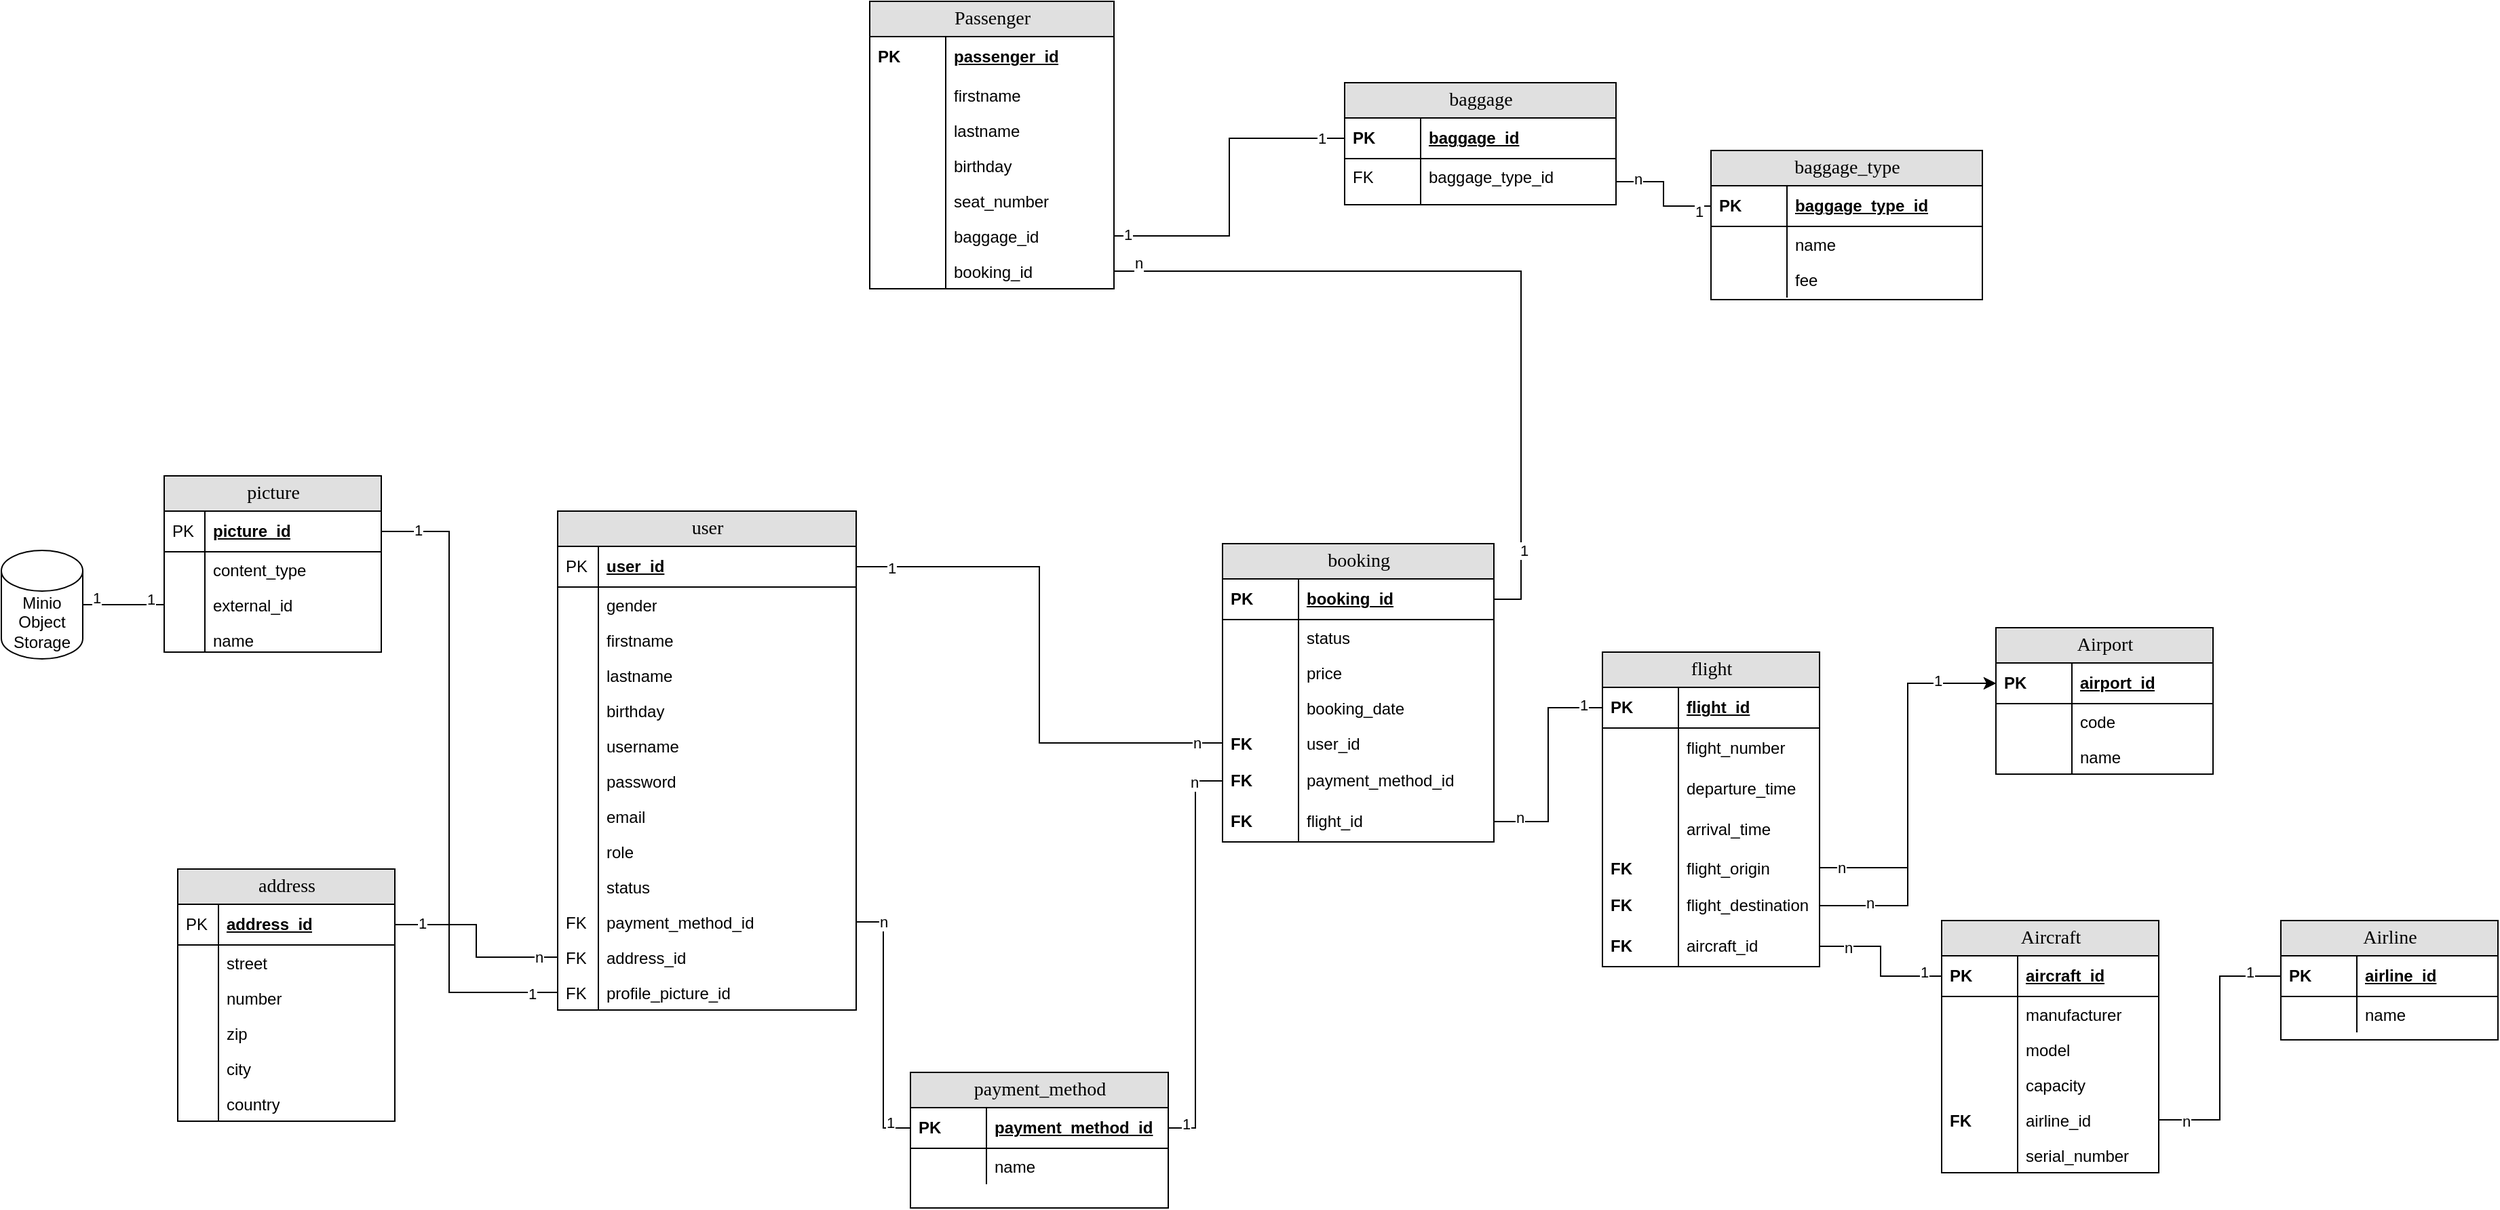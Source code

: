 <mxfile version="24.8.9">
  <diagram name="Page-1" id="3X5xe9rq5hHCWTX6ThUU">
    <mxGraphModel dx="1621" dy="2298" grid="1" gridSize="10" guides="1" tooltips="1" connect="1" arrows="1" fold="1" page="1" pageScale="1" pageWidth="827" pageHeight="1169" math="0" shadow="0">
      <root>
        <mxCell id="0" />
        <mxCell id="1" parent="0" />
        <mxCell id="WKol7qMnjXrewqIrSYWM-14" value="booking" style="swimlane;html=1;fontStyle=0;childLayout=stackLayout;horizontal=1;startSize=26;fillColor=#e0e0e0;horizontalStack=0;resizeParent=1;resizeLast=0;collapsible=1;marginBottom=0;swimlaneFillColor=#ffffff;align=center;rounded=0;shadow=0;comic=0;labelBackgroundColor=none;strokeWidth=1;fontFamily=Verdana;fontSize=14" parent="1" vertex="1">
          <mxGeometry x="500" y="380" width="200" height="220" as="geometry" />
        </mxCell>
        <mxCell id="WKol7qMnjXrewqIrSYWM-15" value="booking_id" style="shape=partialRectangle;top=0;left=0;right=0;bottom=1;html=1;align=left;verticalAlign=middle;fillColor=none;spacingLeft=60;spacingRight=4;whiteSpace=wrap;overflow=hidden;rotatable=0;points=[[0,0.5],[1,0.5]];portConstraint=eastwest;dropTarget=0;fontStyle=5;" parent="WKol7qMnjXrewqIrSYWM-14" vertex="1">
          <mxGeometry y="26" width="200" height="30" as="geometry" />
        </mxCell>
        <mxCell id="WKol7qMnjXrewqIrSYWM-16" value="PK" style="shape=partialRectangle;fontStyle=1;top=0;left=0;bottom=0;html=1;fillColor=none;align=left;verticalAlign=middle;spacingLeft=4;spacingRight=4;whiteSpace=wrap;overflow=hidden;rotatable=0;points=[];portConstraint=eastwest;part=1;" parent="WKol7qMnjXrewqIrSYWM-15" vertex="1" connectable="0">
          <mxGeometry width="56" height="30" as="geometry" />
        </mxCell>
        <mxCell id="WKol7qMnjXrewqIrSYWM-17" value="status" style="shape=partialRectangle;top=0;left=0;right=0;bottom=0;html=1;align=left;verticalAlign=top;fillColor=none;spacingLeft=60;spacingRight=4;whiteSpace=wrap;overflow=hidden;rotatable=0;points=[[0,0.5],[1,0.5]];portConstraint=eastwest;dropTarget=0;" parent="WKol7qMnjXrewqIrSYWM-14" vertex="1">
          <mxGeometry y="56" width="200" height="26" as="geometry" />
        </mxCell>
        <mxCell id="WKol7qMnjXrewqIrSYWM-18" value="" style="shape=partialRectangle;top=0;left=0;bottom=0;html=1;fillColor=none;align=left;verticalAlign=top;spacingLeft=4;spacingRight=4;whiteSpace=wrap;overflow=hidden;rotatable=0;points=[];portConstraint=eastwest;part=1;" parent="WKol7qMnjXrewqIrSYWM-17" vertex="1" connectable="0">
          <mxGeometry width="56" height="26" as="geometry" />
        </mxCell>
        <mxCell id="WKol7qMnjXrewqIrSYWM-19" value="price" style="shape=partialRectangle;top=0;left=0;right=0;bottom=0;html=1;align=left;verticalAlign=top;fillColor=none;spacingLeft=60;spacingRight=4;whiteSpace=wrap;overflow=hidden;rotatable=0;points=[[0,0.5],[1,0.5]];portConstraint=eastwest;dropTarget=0;" parent="WKol7qMnjXrewqIrSYWM-14" vertex="1">
          <mxGeometry y="82" width="200" height="26" as="geometry" />
        </mxCell>
        <mxCell id="WKol7qMnjXrewqIrSYWM-20" value="" style="shape=partialRectangle;top=0;left=0;bottom=0;html=1;fillColor=none;align=left;verticalAlign=top;spacingLeft=4;spacingRight=4;whiteSpace=wrap;overflow=hidden;rotatable=0;points=[];portConstraint=eastwest;part=1;" parent="WKol7qMnjXrewqIrSYWM-19" vertex="1" connectable="0">
          <mxGeometry width="56" height="26" as="geometry" />
        </mxCell>
        <mxCell id="WKol7qMnjXrewqIrSYWM-21" value="booking_date" style="shape=partialRectangle;top=0;left=0;right=0;bottom=0;html=1;align=left;verticalAlign=top;fillColor=none;spacingLeft=60;spacingRight=4;whiteSpace=wrap;overflow=hidden;rotatable=0;points=[[0,0.5],[1,0.5]];portConstraint=eastwest;dropTarget=0;" parent="WKol7qMnjXrewqIrSYWM-14" vertex="1">
          <mxGeometry y="108" width="200" height="26" as="geometry" />
        </mxCell>
        <mxCell id="WKol7qMnjXrewqIrSYWM-22" value="" style="shape=partialRectangle;top=0;left=0;bottom=0;html=1;fillColor=none;align=left;verticalAlign=top;spacingLeft=4;spacingRight=4;whiteSpace=wrap;overflow=hidden;rotatable=0;points=[];portConstraint=eastwest;part=1;" parent="WKol7qMnjXrewqIrSYWM-21" vertex="1" connectable="0">
          <mxGeometry width="56" height="26" as="geometry" />
        </mxCell>
        <mxCell id="pmjE3Es6hYPMbPF-tCot-108" value="user_id" style="shape=partialRectangle;top=0;left=0;right=0;bottom=0;html=1;align=left;verticalAlign=top;fillColor=none;spacingLeft=60;spacingRight=4;whiteSpace=wrap;overflow=hidden;rotatable=0;points=[[0,0.5],[1,0.5]];portConstraint=eastwest;dropTarget=0;" parent="WKol7qMnjXrewqIrSYWM-14" vertex="1">
          <mxGeometry y="134" width="200" height="26" as="geometry" />
        </mxCell>
        <mxCell id="pmjE3Es6hYPMbPF-tCot-109" value="&lt;b&gt;FK&lt;/b&gt;" style="shape=partialRectangle;top=0;left=0;bottom=0;html=1;fillColor=none;align=left;verticalAlign=top;spacingLeft=4;spacingRight=4;whiteSpace=wrap;overflow=hidden;rotatable=0;points=[];portConstraint=eastwest;part=1;" parent="pmjE3Es6hYPMbPF-tCot-108" vertex="1" connectable="0">
          <mxGeometry width="56" height="26" as="geometry" />
        </mxCell>
        <mxCell id="WKol7qMnjXrewqIrSYWM-25" value="payment_method_id" style="shape=partialRectangle;top=0;left=0;right=0;bottom=0;html=1;align=left;verticalAlign=middle;fillColor=none;spacingLeft=60;spacingRight=4;whiteSpace=wrap;overflow=hidden;rotatable=0;points=[[0,0.5],[1,0.5]];portConstraint=eastwest;dropTarget=0;fontStyle=0;" parent="WKol7qMnjXrewqIrSYWM-14" vertex="1">
          <mxGeometry y="160" width="200" height="30" as="geometry" />
        </mxCell>
        <mxCell id="WKol7qMnjXrewqIrSYWM-26" value="FK" style="shape=partialRectangle;fontStyle=1;top=0;left=0;bottom=0;html=1;fillColor=none;align=left;verticalAlign=middle;spacingLeft=4;spacingRight=4;whiteSpace=wrap;overflow=hidden;rotatable=0;points=[];portConstraint=eastwest;part=1;" parent="WKol7qMnjXrewqIrSYWM-25" vertex="1" connectable="0">
          <mxGeometry width="56" height="30" as="geometry" />
        </mxCell>
        <mxCell id="WKol7qMnjXrewqIrSYWM-27" value="flight_id" style="shape=partialRectangle;top=0;left=0;right=0;bottom=0;html=1;align=left;verticalAlign=middle;fillColor=none;spacingLeft=60;spacingRight=4;whiteSpace=wrap;overflow=hidden;rotatable=0;points=[[0,0.5],[1,0.5]];portConstraint=eastwest;dropTarget=0;fontStyle=0;" parent="WKol7qMnjXrewqIrSYWM-14" vertex="1">
          <mxGeometry y="190" width="200" height="30" as="geometry" />
        </mxCell>
        <mxCell id="WKol7qMnjXrewqIrSYWM-28" value="FK" style="shape=partialRectangle;fontStyle=1;top=0;left=0;bottom=0;html=1;fillColor=none;align=left;verticalAlign=middle;spacingLeft=4;spacingRight=4;whiteSpace=wrap;overflow=hidden;rotatable=0;points=[];portConstraint=eastwest;part=1;" parent="WKol7qMnjXrewqIrSYWM-27" vertex="1" connectable="0">
          <mxGeometry width="56" height="30" as="geometry" />
        </mxCell>
        <mxCell id="WKol7qMnjXrewqIrSYWM-29" value="flight" style="swimlane;html=1;fontStyle=0;childLayout=stackLayout;horizontal=1;startSize=26;fillColor=#e0e0e0;horizontalStack=0;resizeParent=1;resizeLast=0;collapsible=1;marginBottom=0;swimlaneFillColor=#ffffff;align=center;rounded=0;shadow=0;comic=0;labelBackgroundColor=none;strokeWidth=1;fontFamily=Verdana;fontSize=14" parent="1" vertex="1">
          <mxGeometry x="780" y="460" width="160" height="232" as="geometry" />
        </mxCell>
        <mxCell id="WKol7qMnjXrewqIrSYWM-30" value="&lt;span&gt;flight_id&lt;/span&gt;" style="shape=partialRectangle;top=0;left=0;right=0;bottom=1;html=1;align=left;verticalAlign=middle;fillColor=none;spacingLeft=60;spacingRight=4;whiteSpace=wrap;overflow=hidden;rotatable=0;points=[[0,0.5],[1,0.5]];portConstraint=eastwest;dropTarget=0;fontStyle=5;labelBorderColor=none;" parent="WKol7qMnjXrewqIrSYWM-29" vertex="1">
          <mxGeometry y="26" width="160" height="30" as="geometry" />
        </mxCell>
        <mxCell id="WKol7qMnjXrewqIrSYWM-31" value="PK" style="shape=partialRectangle;fontStyle=1;top=0;left=0;bottom=0;html=1;fillColor=none;align=left;verticalAlign=middle;spacingLeft=4;spacingRight=4;whiteSpace=wrap;overflow=hidden;rotatable=0;points=[];portConstraint=eastwest;part=1;" parent="WKol7qMnjXrewqIrSYWM-30" vertex="1" connectable="0">
          <mxGeometry width="56" height="30" as="geometry" />
        </mxCell>
        <mxCell id="pmjE3Es6hYPMbPF-tCot-90" value="flight_number" style="shape=partialRectangle;top=0;left=0;right=0;bottom=0;html=1;align=left;verticalAlign=middle;fillColor=none;spacingLeft=60;spacingRight=4;whiteSpace=wrap;overflow=hidden;rotatable=0;points=[[0,0.5],[1,0.5]];portConstraint=eastwest;dropTarget=0;fontStyle=0;" parent="WKol7qMnjXrewqIrSYWM-29" vertex="1">
          <mxGeometry y="56" width="160" height="30" as="geometry" />
        </mxCell>
        <mxCell id="pmjE3Es6hYPMbPF-tCot-91" value="" style="shape=partialRectangle;fontStyle=1;top=0;left=0;bottom=0;html=1;fillColor=none;align=left;verticalAlign=middle;spacingLeft=4;spacingRight=4;whiteSpace=wrap;overflow=hidden;rotatable=0;points=[];portConstraint=eastwest;part=1;" parent="pmjE3Es6hYPMbPF-tCot-90" vertex="1" connectable="0">
          <mxGeometry width="56" height="30" as="geometry" />
        </mxCell>
        <mxCell id="WKol7qMnjXrewqIrSYWM-36" value="departure_time" style="shape=partialRectangle;top=0;left=0;right=0;bottom=0;html=1;align=left;verticalAlign=middle;fillColor=none;spacingLeft=60;spacingRight=4;whiteSpace=wrap;overflow=hidden;rotatable=0;points=[[0,0.5],[1,0.5]];portConstraint=eastwest;dropTarget=0;fontStyle=0;" parent="WKol7qMnjXrewqIrSYWM-29" vertex="1">
          <mxGeometry y="86" width="160" height="30" as="geometry" />
        </mxCell>
        <mxCell id="WKol7qMnjXrewqIrSYWM-37" value="" style="shape=partialRectangle;fontStyle=1;top=0;left=0;bottom=0;html=1;fillColor=none;align=left;verticalAlign=middle;spacingLeft=4;spacingRight=4;whiteSpace=wrap;overflow=hidden;rotatable=0;points=[];portConstraint=eastwest;part=1;" parent="WKol7qMnjXrewqIrSYWM-36" vertex="1" connectable="0">
          <mxGeometry width="56" height="30" as="geometry" />
        </mxCell>
        <mxCell id="WKol7qMnjXrewqIrSYWM-38" value="&lt;span style=&quot;&quot;&gt;arrival_time&lt;/span&gt;" style="shape=partialRectangle;top=0;left=0;right=0;bottom=0;html=1;align=left;verticalAlign=middle;fillColor=none;spacingLeft=60;spacingRight=4;whiteSpace=wrap;overflow=hidden;rotatable=0;points=[[0,0.5],[1,0.5]];portConstraint=eastwest;dropTarget=0;fontStyle=0;" parent="WKol7qMnjXrewqIrSYWM-29" vertex="1">
          <mxGeometry y="116" width="160" height="30" as="geometry" />
        </mxCell>
        <mxCell id="WKol7qMnjXrewqIrSYWM-39" value="" style="shape=partialRectangle;fontStyle=1;top=0;left=0;bottom=0;html=1;fillColor=none;align=left;verticalAlign=middle;spacingLeft=4;spacingRight=4;whiteSpace=wrap;overflow=hidden;rotatable=0;points=[];portConstraint=eastwest;part=1;" parent="WKol7qMnjXrewqIrSYWM-38" vertex="1" connectable="0">
          <mxGeometry width="56" height="30" as="geometry" />
        </mxCell>
        <mxCell id="WKol7qMnjXrewqIrSYWM-32" value="flight_origin" style="shape=partialRectangle;top=0;left=0;right=0;bottom=0;html=1;align=left;verticalAlign=top;fillColor=none;spacingLeft=60;spacingRight=4;whiteSpace=wrap;overflow=hidden;rotatable=0;points=[[0,0.5],[1,0.5]];portConstraint=eastwest;dropTarget=0;fontStyle=0" parent="WKol7qMnjXrewqIrSYWM-29" vertex="1">
          <mxGeometry y="146" width="160" height="26" as="geometry" />
        </mxCell>
        <mxCell id="WKol7qMnjXrewqIrSYWM-33" value="&lt;b&gt;FK&lt;/b&gt;" style="shape=partialRectangle;top=0;left=0;bottom=0;html=1;fillColor=none;align=left;verticalAlign=top;spacingLeft=4;spacingRight=4;whiteSpace=wrap;overflow=hidden;rotatable=0;points=[];portConstraint=eastwest;part=1;" parent="WKol7qMnjXrewqIrSYWM-32" vertex="1" connectable="0">
          <mxGeometry width="56" height="26" as="geometry" />
        </mxCell>
        <mxCell id="WKol7qMnjXrewqIrSYWM-34" value="&lt;span style=&quot;&quot;&gt;flight_destination&lt;/span&gt;" style="shape=partialRectangle;top=0;left=0;right=0;bottom=0;html=1;align=left;verticalAlign=middle;fillColor=none;spacingLeft=60;spacingRight=4;whiteSpace=wrap;overflow=hidden;rotatable=0;points=[[0,0.5],[1,0.5]];portConstraint=eastwest;dropTarget=0;fontStyle=0;" parent="WKol7qMnjXrewqIrSYWM-29" vertex="1">
          <mxGeometry y="172" width="160" height="30" as="geometry" />
        </mxCell>
        <mxCell id="WKol7qMnjXrewqIrSYWM-35" value="FK" style="shape=partialRectangle;fontStyle=1;top=0;left=0;bottom=0;html=1;fillColor=none;align=left;verticalAlign=middle;spacingLeft=4;spacingRight=4;whiteSpace=wrap;overflow=hidden;rotatable=0;points=[];portConstraint=eastwest;part=1;" parent="WKol7qMnjXrewqIrSYWM-34" vertex="1" connectable="0">
          <mxGeometry width="56" height="30" as="geometry" />
        </mxCell>
        <mxCell id="WKol7qMnjXrewqIrSYWM-40" value="&lt;span style=&quot;&quot;&gt;aircraft_id&lt;/span&gt;" style="shape=partialRectangle;top=0;left=0;right=0;bottom=0;html=1;align=left;verticalAlign=middle;fillColor=none;spacingLeft=60;spacingRight=4;whiteSpace=wrap;overflow=hidden;rotatable=0;points=[[0,0.5],[1,0.5]];portConstraint=eastwest;dropTarget=0;fontStyle=0;" parent="WKol7qMnjXrewqIrSYWM-29" vertex="1">
          <mxGeometry y="202" width="160" height="30" as="geometry" />
        </mxCell>
        <mxCell id="WKol7qMnjXrewqIrSYWM-41" value="FK" style="shape=partialRectangle;fontStyle=1;top=0;left=0;bottom=0;html=1;fillColor=none;align=left;verticalAlign=middle;spacingLeft=4;spacingRight=4;whiteSpace=wrap;overflow=hidden;rotatable=0;points=[];portConstraint=eastwest;part=1;" parent="WKol7qMnjXrewqIrSYWM-40" vertex="1" connectable="0">
          <mxGeometry width="56" height="30" as="geometry" />
        </mxCell>
        <mxCell id="WKol7qMnjXrewqIrSYWM-42" value="user" style="swimlane;html=1;fontStyle=0;childLayout=stackLayout;horizontal=1;startSize=26;fillColor=#e0e0e0;horizontalStack=0;resizeParent=1;resizeLast=0;collapsible=1;marginBottom=0;swimlaneFillColor=#ffffff;align=center;rounded=0;shadow=0;comic=0;labelBackgroundColor=none;strokeWidth=1;fontFamily=Verdana;fontSize=14" parent="1" vertex="1">
          <mxGeometry x="10" y="356" width="220" height="368" as="geometry" />
        </mxCell>
        <mxCell id="WKol7qMnjXrewqIrSYWM-43" value="user_id" style="shape=partialRectangle;top=0;left=0;right=0;bottom=1;html=1;align=left;verticalAlign=middle;fillColor=none;spacingLeft=34;spacingRight=4;whiteSpace=wrap;overflow=hidden;rotatable=0;points=[[0,0.5],[1,0.5]];portConstraint=eastwest;dropTarget=0;fontStyle=5;" parent="WKol7qMnjXrewqIrSYWM-42" vertex="1">
          <mxGeometry y="26" width="220" height="30" as="geometry" />
        </mxCell>
        <mxCell id="WKol7qMnjXrewqIrSYWM-44" value="PK" style="shape=partialRectangle;top=0;left=0;bottom=0;html=1;fillColor=none;align=left;verticalAlign=middle;spacingLeft=4;spacingRight=4;whiteSpace=wrap;overflow=hidden;rotatable=0;points=[];portConstraint=eastwest;part=1;" parent="WKol7qMnjXrewqIrSYWM-43" vertex="1" connectable="0">
          <mxGeometry width="30" height="30" as="geometry" />
        </mxCell>
        <mxCell id="WKol7qMnjXrewqIrSYWM-45" value="gender&lt;div&gt;&lt;br&gt;&lt;/div&gt;&lt;div&gt;&lt;br&gt;&lt;/div&gt;" style="shape=partialRectangle;top=0;left=0;right=0;bottom=0;html=1;align=left;verticalAlign=top;fillColor=none;spacingLeft=34;spacingRight=4;whiteSpace=wrap;overflow=hidden;rotatable=0;points=[[0,0.5],[1,0.5]];portConstraint=eastwest;dropTarget=0;" parent="WKol7qMnjXrewqIrSYWM-42" vertex="1">
          <mxGeometry y="56" width="220" height="26" as="geometry" />
        </mxCell>
        <mxCell id="WKol7qMnjXrewqIrSYWM-46" value="" style="shape=partialRectangle;top=0;left=0;bottom=0;html=1;fillColor=none;align=left;verticalAlign=top;spacingLeft=4;spacingRight=4;whiteSpace=wrap;overflow=hidden;rotatable=0;points=[];portConstraint=eastwest;part=1;" parent="WKol7qMnjXrewqIrSYWM-45" vertex="1" connectable="0">
          <mxGeometry width="30" height="26" as="geometry" />
        </mxCell>
        <mxCell id="WKol7qMnjXrewqIrSYWM-47" value="firstname" style="shape=partialRectangle;top=0;left=0;right=0;bottom=0;html=1;align=left;verticalAlign=top;fillColor=none;spacingLeft=34;spacingRight=4;whiteSpace=wrap;overflow=hidden;rotatable=0;points=[[0,0.5],[1,0.5]];portConstraint=eastwest;dropTarget=0;" parent="WKol7qMnjXrewqIrSYWM-42" vertex="1">
          <mxGeometry y="82" width="220" height="26" as="geometry" />
        </mxCell>
        <mxCell id="WKol7qMnjXrewqIrSYWM-48" value="" style="shape=partialRectangle;top=0;left=0;bottom=0;html=1;fillColor=none;align=left;verticalAlign=top;spacingLeft=4;spacingRight=4;whiteSpace=wrap;overflow=hidden;rotatable=0;points=[];portConstraint=eastwest;part=1;" parent="WKol7qMnjXrewqIrSYWM-47" vertex="1" connectable="0">
          <mxGeometry width="30" height="26" as="geometry" />
        </mxCell>
        <mxCell id="WKol7qMnjXrewqIrSYWM-49" value="lastname" style="shape=partialRectangle;top=0;left=0;right=0;bottom=0;html=1;align=left;verticalAlign=top;fillColor=none;spacingLeft=34;spacingRight=4;whiteSpace=wrap;overflow=hidden;rotatable=0;points=[[0,0.5],[1,0.5]];portConstraint=eastwest;dropTarget=0;" parent="WKol7qMnjXrewqIrSYWM-42" vertex="1">
          <mxGeometry y="108" width="220" height="26" as="geometry" />
        </mxCell>
        <mxCell id="WKol7qMnjXrewqIrSYWM-50" value="" style="shape=partialRectangle;top=0;left=0;bottom=0;html=1;fillColor=none;align=left;verticalAlign=top;spacingLeft=4;spacingRight=4;whiteSpace=wrap;overflow=hidden;rotatable=0;points=[];portConstraint=eastwest;part=1;" parent="WKol7qMnjXrewqIrSYWM-49" vertex="1" connectable="0">
          <mxGeometry width="30" height="26" as="geometry" />
        </mxCell>
        <mxCell id="pmjE3Es6hYPMbPF-tCot-103" value="birthday" style="shape=partialRectangle;top=0;left=0;right=0;bottom=0;html=1;align=left;verticalAlign=top;fillColor=none;spacingLeft=34;spacingRight=4;whiteSpace=wrap;overflow=hidden;rotatable=0;points=[[0,0.5],[1,0.5]];portConstraint=eastwest;dropTarget=0;fontStyle=0" parent="WKol7qMnjXrewqIrSYWM-42" vertex="1">
          <mxGeometry y="134" width="220" height="26" as="geometry" />
        </mxCell>
        <mxCell id="pmjE3Es6hYPMbPF-tCot-104" value="" style="shape=partialRectangle;top=0;left=0;bottom=0;html=1;fillColor=none;align=left;verticalAlign=top;spacingLeft=4;spacingRight=4;whiteSpace=wrap;overflow=hidden;rotatable=0;points=[];portConstraint=eastwest;part=1;" parent="pmjE3Es6hYPMbPF-tCot-103" vertex="1" connectable="0">
          <mxGeometry width="30" height="26" as="geometry" />
        </mxCell>
        <mxCell id="WKol7qMnjXrewqIrSYWM-51" value="username" style="shape=partialRectangle;top=0;left=0;right=0;bottom=0;html=1;align=left;verticalAlign=top;fillColor=none;spacingLeft=34;spacingRight=4;whiteSpace=wrap;overflow=hidden;rotatable=0;points=[[0,0.5],[1,0.5]];portConstraint=eastwest;dropTarget=0;" parent="WKol7qMnjXrewqIrSYWM-42" vertex="1">
          <mxGeometry y="160" width="220" height="26" as="geometry" />
        </mxCell>
        <mxCell id="WKol7qMnjXrewqIrSYWM-52" value="" style="shape=partialRectangle;top=0;left=0;bottom=0;html=1;fillColor=none;align=left;verticalAlign=top;spacingLeft=4;spacingRight=4;whiteSpace=wrap;overflow=hidden;rotatable=0;points=[];portConstraint=eastwest;part=1;" parent="WKol7qMnjXrewqIrSYWM-51" vertex="1" connectable="0">
          <mxGeometry width="30" height="26" as="geometry" />
        </mxCell>
        <mxCell id="WKol7qMnjXrewqIrSYWM-53" value="password" style="shape=partialRectangle;top=0;left=0;right=0;bottom=0;html=1;align=left;verticalAlign=top;fillColor=none;spacingLeft=34;spacingRight=4;whiteSpace=wrap;overflow=hidden;rotatable=0;points=[[0,0.5],[1,0.5]];portConstraint=eastwest;dropTarget=0;" parent="WKol7qMnjXrewqIrSYWM-42" vertex="1">
          <mxGeometry y="186" width="220" height="26" as="geometry" />
        </mxCell>
        <mxCell id="WKol7qMnjXrewqIrSYWM-54" value="" style="shape=partialRectangle;top=0;left=0;bottom=0;html=1;fillColor=none;align=left;verticalAlign=top;spacingLeft=4;spacingRight=4;whiteSpace=wrap;overflow=hidden;rotatable=0;points=[];portConstraint=eastwest;part=1;" parent="WKol7qMnjXrewqIrSYWM-53" vertex="1" connectable="0">
          <mxGeometry width="30" height="26" as="geometry" />
        </mxCell>
        <mxCell id="WKol7qMnjXrewqIrSYWM-55" value="email" style="shape=partialRectangle;top=0;left=0;right=0;bottom=0;html=1;align=left;verticalAlign=top;fillColor=none;spacingLeft=34;spacingRight=4;whiteSpace=wrap;overflow=hidden;rotatable=0;points=[[0,0.5],[1,0.5]];portConstraint=eastwest;dropTarget=0;" parent="WKol7qMnjXrewqIrSYWM-42" vertex="1">
          <mxGeometry y="212" width="220" height="26" as="geometry" />
        </mxCell>
        <mxCell id="WKol7qMnjXrewqIrSYWM-56" value="" style="shape=partialRectangle;top=0;left=0;bottom=0;html=1;fillColor=none;align=left;verticalAlign=top;spacingLeft=4;spacingRight=4;whiteSpace=wrap;overflow=hidden;rotatable=0;points=[];portConstraint=eastwest;part=1;" parent="WKol7qMnjXrewqIrSYWM-55" vertex="1" connectable="0">
          <mxGeometry width="30" height="26" as="geometry" />
        </mxCell>
        <mxCell id="WKol7qMnjXrewqIrSYWM-57" value="role" style="shape=partialRectangle;top=0;left=0;right=0;bottom=0;html=1;align=left;verticalAlign=top;fillColor=none;spacingLeft=34;spacingRight=4;whiteSpace=wrap;overflow=hidden;rotatable=0;points=[[0,0.5],[1,0.5]];portConstraint=eastwest;dropTarget=0;" parent="WKol7qMnjXrewqIrSYWM-42" vertex="1">
          <mxGeometry y="238" width="220" height="26" as="geometry" />
        </mxCell>
        <mxCell id="WKol7qMnjXrewqIrSYWM-58" value="" style="shape=partialRectangle;top=0;left=0;bottom=0;html=1;fillColor=none;align=left;verticalAlign=top;spacingLeft=4;spacingRight=4;whiteSpace=wrap;overflow=hidden;rotatable=0;points=[];portConstraint=eastwest;part=1;" parent="WKol7qMnjXrewqIrSYWM-57" vertex="1" connectable="0">
          <mxGeometry width="30" height="26" as="geometry" />
        </mxCell>
        <mxCell id="WKol7qMnjXrewqIrSYWM-59" value="status" style="shape=partialRectangle;top=0;left=0;right=0;bottom=0;html=1;align=left;verticalAlign=top;fillColor=none;spacingLeft=34;spacingRight=4;whiteSpace=wrap;overflow=hidden;rotatable=0;points=[[0,0.5],[1,0.5]];portConstraint=eastwest;dropTarget=0;" parent="WKol7qMnjXrewqIrSYWM-42" vertex="1">
          <mxGeometry y="264" width="220" height="26" as="geometry" />
        </mxCell>
        <mxCell id="WKol7qMnjXrewqIrSYWM-60" value="" style="shape=partialRectangle;top=0;left=0;bottom=0;html=1;fillColor=none;align=left;verticalAlign=top;spacingLeft=4;spacingRight=4;whiteSpace=wrap;overflow=hidden;rotatable=0;points=[];portConstraint=eastwest;part=1;" parent="WKol7qMnjXrewqIrSYWM-59" vertex="1" connectable="0">
          <mxGeometry width="30" height="26" as="geometry" />
        </mxCell>
        <mxCell id="WKol7qMnjXrewqIrSYWM-61" value="payment_method_id" style="shape=partialRectangle;top=0;left=0;right=0;bottom=0;html=1;align=left;verticalAlign=top;fillColor=none;spacingLeft=34;spacingRight=4;whiteSpace=wrap;overflow=hidden;rotatable=0;points=[[0,0.5],[1,0.5]];portConstraint=eastwest;dropTarget=0;fontStyle=0" parent="WKol7qMnjXrewqIrSYWM-42" vertex="1">
          <mxGeometry y="290" width="220" height="26" as="geometry" />
        </mxCell>
        <mxCell id="WKol7qMnjXrewqIrSYWM-62" value="FK" style="shape=partialRectangle;top=0;left=0;bottom=0;html=1;fillColor=none;align=left;verticalAlign=top;spacingLeft=4;spacingRight=4;whiteSpace=wrap;overflow=hidden;rotatable=0;points=[];portConstraint=eastwest;part=1;" parent="WKol7qMnjXrewqIrSYWM-61" vertex="1" connectable="0">
          <mxGeometry width="30" height="26" as="geometry" />
        </mxCell>
        <mxCell id="WKol7qMnjXrewqIrSYWM-63" value="address_id" style="shape=partialRectangle;top=0;left=0;right=0;bottom=0;html=1;align=left;verticalAlign=top;fillColor=none;spacingLeft=34;spacingRight=4;whiteSpace=wrap;overflow=hidden;rotatable=0;points=[[0,0.5],[1,0.5]];portConstraint=eastwest;dropTarget=0;fontStyle=0" parent="WKol7qMnjXrewqIrSYWM-42" vertex="1">
          <mxGeometry y="316" width="220" height="26" as="geometry" />
        </mxCell>
        <mxCell id="WKol7qMnjXrewqIrSYWM-64" value="FK" style="shape=partialRectangle;top=0;left=0;bottom=0;html=1;fillColor=none;align=left;verticalAlign=top;spacingLeft=4;spacingRight=4;whiteSpace=wrap;overflow=hidden;rotatable=0;points=[];portConstraint=eastwest;part=1;" parent="WKol7qMnjXrewqIrSYWM-63" vertex="1" connectable="0">
          <mxGeometry width="30" height="26" as="geometry" />
        </mxCell>
        <mxCell id="NOb-VEGImlLDCIxMpsh1-1" value="profile_picture_id" style="shape=partialRectangle;top=0;left=0;right=0;bottom=0;html=1;align=left;verticalAlign=top;fillColor=none;spacingLeft=34;spacingRight=4;whiteSpace=wrap;overflow=hidden;rotatable=0;points=[[0,0.5],[1,0.5]];portConstraint=eastwest;dropTarget=0;fontStyle=0" vertex="1" parent="WKol7qMnjXrewqIrSYWM-42">
          <mxGeometry y="342" width="220" height="26" as="geometry" />
        </mxCell>
        <mxCell id="NOb-VEGImlLDCIxMpsh1-2" value="FK" style="shape=partialRectangle;top=0;left=0;bottom=0;html=1;fillColor=none;align=left;verticalAlign=top;spacingLeft=4;spacingRight=4;whiteSpace=wrap;overflow=hidden;rotatable=0;points=[];portConstraint=eastwest;part=1;" vertex="1" connectable="0" parent="NOb-VEGImlLDCIxMpsh1-1">
          <mxGeometry width="30" height="26" as="geometry" />
        </mxCell>
        <mxCell id="WKol7qMnjXrewqIrSYWM-67" value="address" style="swimlane;html=1;fontStyle=0;childLayout=stackLayout;horizontal=1;startSize=26;fillColor=#e0e0e0;horizontalStack=0;resizeParent=1;resizeLast=0;collapsible=1;marginBottom=0;swimlaneFillColor=#ffffff;align=center;rounded=0;shadow=0;comic=0;labelBackgroundColor=none;strokeWidth=1;fontFamily=Verdana;fontSize=14" parent="1" vertex="1">
          <mxGeometry x="-270" y="620" width="160" height="186" as="geometry" />
        </mxCell>
        <mxCell id="WKol7qMnjXrewqIrSYWM-68" value="address_id" style="shape=partialRectangle;top=0;left=0;right=0;bottom=1;html=1;align=left;verticalAlign=middle;fillColor=none;spacingLeft=34;spacingRight=4;whiteSpace=wrap;overflow=hidden;rotatable=0;points=[[0,0.5],[1,0.5]];portConstraint=eastwest;dropTarget=0;fontStyle=5;" parent="WKol7qMnjXrewqIrSYWM-67" vertex="1">
          <mxGeometry y="26" width="160" height="30" as="geometry" />
        </mxCell>
        <mxCell id="WKol7qMnjXrewqIrSYWM-69" value="PK" style="shape=partialRectangle;top=0;left=0;bottom=0;html=1;fillColor=none;align=left;verticalAlign=middle;spacingLeft=4;spacingRight=4;whiteSpace=wrap;overflow=hidden;rotatable=0;points=[];portConstraint=eastwest;part=1;" parent="WKol7qMnjXrewqIrSYWM-68" vertex="1" connectable="0">
          <mxGeometry width="30" height="30" as="geometry" />
        </mxCell>
        <mxCell id="WKol7qMnjXrewqIrSYWM-70" value="street" style="shape=partialRectangle;top=0;left=0;right=0;bottom=0;html=1;align=left;verticalAlign=top;fillColor=none;spacingLeft=34;spacingRight=4;whiteSpace=wrap;overflow=hidden;rotatable=0;points=[[0,0.5],[1,0.5]];portConstraint=eastwest;dropTarget=0;" parent="WKol7qMnjXrewqIrSYWM-67" vertex="1">
          <mxGeometry y="56" width="160" height="26" as="geometry" />
        </mxCell>
        <mxCell id="WKol7qMnjXrewqIrSYWM-71" value="" style="shape=partialRectangle;top=0;left=0;bottom=0;html=1;fillColor=none;align=left;verticalAlign=top;spacingLeft=4;spacingRight=4;whiteSpace=wrap;overflow=hidden;rotatable=0;points=[];portConstraint=eastwest;part=1;" parent="WKol7qMnjXrewqIrSYWM-70" vertex="1" connectable="0">
          <mxGeometry width="30" height="26" as="geometry" />
        </mxCell>
        <mxCell id="cJcDF7a5NrbKr17RsjcJ-3" value="number" style="shape=partialRectangle;top=0;left=0;right=0;bottom=0;html=1;align=left;verticalAlign=top;fillColor=none;spacingLeft=34;spacingRight=4;whiteSpace=wrap;overflow=hidden;rotatable=0;points=[[0,0.5],[1,0.5]];portConstraint=eastwest;dropTarget=0;" parent="WKol7qMnjXrewqIrSYWM-67" vertex="1">
          <mxGeometry y="82" width="160" height="26" as="geometry" />
        </mxCell>
        <mxCell id="cJcDF7a5NrbKr17RsjcJ-4" value="" style="shape=partialRectangle;top=0;left=0;bottom=0;html=1;fillColor=none;align=left;verticalAlign=top;spacingLeft=4;spacingRight=4;whiteSpace=wrap;overflow=hidden;rotatable=0;points=[];portConstraint=eastwest;part=1;" parent="cJcDF7a5NrbKr17RsjcJ-3" vertex="1" connectable="0">
          <mxGeometry width="30" height="26" as="geometry" />
        </mxCell>
        <mxCell id="WKol7qMnjXrewqIrSYWM-72" value="zip" style="shape=partialRectangle;top=0;left=0;right=0;bottom=0;html=1;align=left;verticalAlign=top;fillColor=none;spacingLeft=34;spacingRight=4;whiteSpace=wrap;overflow=hidden;rotatable=0;points=[[0,0.5],[1,0.5]];portConstraint=eastwest;dropTarget=0;" parent="WKol7qMnjXrewqIrSYWM-67" vertex="1">
          <mxGeometry y="108" width="160" height="26" as="geometry" />
        </mxCell>
        <mxCell id="WKol7qMnjXrewqIrSYWM-73" value="" style="shape=partialRectangle;top=0;left=0;bottom=0;html=1;fillColor=none;align=left;verticalAlign=top;spacingLeft=4;spacingRight=4;whiteSpace=wrap;overflow=hidden;rotatable=0;points=[];portConstraint=eastwest;part=1;" parent="WKol7qMnjXrewqIrSYWM-72" vertex="1" connectable="0">
          <mxGeometry width="30" height="26" as="geometry" />
        </mxCell>
        <mxCell id="WKol7qMnjXrewqIrSYWM-74" value="city" style="shape=partialRectangle;top=0;left=0;right=0;bottom=0;html=1;align=left;verticalAlign=top;fillColor=none;spacingLeft=34;spacingRight=4;whiteSpace=wrap;overflow=hidden;rotatable=0;points=[[0,0.5],[1,0.5]];portConstraint=eastwest;dropTarget=0;" parent="WKol7qMnjXrewqIrSYWM-67" vertex="1">
          <mxGeometry y="134" width="160" height="26" as="geometry" />
        </mxCell>
        <mxCell id="WKol7qMnjXrewqIrSYWM-75" value="" style="shape=partialRectangle;top=0;left=0;bottom=0;html=1;fillColor=none;align=left;verticalAlign=top;spacingLeft=4;spacingRight=4;whiteSpace=wrap;overflow=hidden;rotatable=0;points=[];portConstraint=eastwest;part=1;" parent="WKol7qMnjXrewqIrSYWM-74" vertex="1" connectable="0">
          <mxGeometry width="30" height="26" as="geometry" />
        </mxCell>
        <mxCell id="vC5ICXGKQEEedqy900Zl-3" value="country" style="shape=partialRectangle;top=0;left=0;right=0;bottom=0;html=1;align=left;verticalAlign=top;fillColor=none;spacingLeft=34;spacingRight=4;whiteSpace=wrap;overflow=hidden;rotatable=0;points=[[0,0.5],[1,0.5]];portConstraint=eastwest;dropTarget=0;" parent="WKol7qMnjXrewqIrSYWM-67" vertex="1">
          <mxGeometry y="160" width="160" height="26" as="geometry" />
        </mxCell>
        <mxCell id="vC5ICXGKQEEedqy900Zl-4" value="" style="shape=partialRectangle;top=0;left=0;bottom=0;html=1;fillColor=none;align=left;verticalAlign=top;spacingLeft=4;spacingRight=4;whiteSpace=wrap;overflow=hidden;rotatable=0;points=[];portConstraint=eastwest;part=1;" parent="vC5ICXGKQEEedqy900Zl-3" vertex="1" connectable="0">
          <mxGeometry width="30" height="26" as="geometry" />
        </mxCell>
        <mxCell id="WKol7qMnjXrewqIrSYWM-82" style="edgeStyle=orthogonalEdgeStyle;rounded=0;orthogonalLoop=1;jettySize=auto;html=1;exitX=1;exitY=0.5;exitDx=0;exitDy=0;entryX=0;entryY=0.5;entryDx=0;entryDy=0;endArrow=none;endFill=0;" parent="1" source="WKol7qMnjXrewqIrSYWM-27" target="WKol7qMnjXrewqIrSYWM-30" edge="1">
          <mxGeometry relative="1" as="geometry" />
        </mxCell>
        <mxCell id="WKol7qMnjXrewqIrSYWM-175" value="n" style="edgeLabel;html=1;align=center;verticalAlign=middle;resizable=0;points=[];" parent="WKol7qMnjXrewqIrSYWM-82" vertex="1" connectable="0">
          <mxGeometry x="-0.774" y="3" relative="1" as="geometry">
            <mxPoint as="offset" />
          </mxGeometry>
        </mxCell>
        <mxCell id="WKol7qMnjXrewqIrSYWM-176" value="1" style="edgeLabel;html=1;align=center;verticalAlign=middle;resizable=0;points=[];" parent="WKol7qMnjXrewqIrSYWM-82" vertex="1" connectable="0">
          <mxGeometry x="0.821" y="2" relative="1" as="geometry">
            <mxPoint as="offset" />
          </mxGeometry>
        </mxCell>
        <mxCell id="WKol7qMnjXrewqIrSYWM-87" value="Passenger" style="swimlane;html=1;fontStyle=0;childLayout=stackLayout;horizontal=1;startSize=26;fillColor=#e0e0e0;horizontalStack=0;resizeParent=1;resizeLast=0;collapsible=1;marginBottom=0;swimlaneFillColor=#ffffff;align=center;rounded=0;shadow=0;comic=0;labelBackgroundColor=none;strokeWidth=1;fontFamily=Verdana;fontSize=14" parent="1" vertex="1">
          <mxGeometry x="240" y="-20" width="180" height="212" as="geometry" />
        </mxCell>
        <mxCell id="WKol7qMnjXrewqIrSYWM-88" value="passenger_id" style="shape=partialRectangle;top=0;left=0;right=0;bottom=0;html=1;align=left;verticalAlign=middle;fillColor=none;spacingLeft=60;spacingRight=4;whiteSpace=wrap;overflow=hidden;rotatable=0;points=[[0,0.5],[1,0.5]];portConstraint=eastwest;dropTarget=0;fontStyle=5;" parent="WKol7qMnjXrewqIrSYWM-87" vertex="1">
          <mxGeometry y="26" width="180" height="30" as="geometry" />
        </mxCell>
        <mxCell id="WKol7qMnjXrewqIrSYWM-89" value="PK" style="shape=partialRectangle;fontStyle=1;top=0;left=0;bottom=0;html=1;fillColor=none;align=left;verticalAlign=middle;spacingLeft=4;spacingRight=4;whiteSpace=wrap;overflow=hidden;rotatable=0;points=[];portConstraint=eastwest;part=1;" parent="WKol7qMnjXrewqIrSYWM-88" vertex="1" connectable="0">
          <mxGeometry width="56" height="30" as="geometry" />
        </mxCell>
        <mxCell id="pmjE3Es6hYPMbPF-tCot-11" value="firstname" style="shape=partialRectangle;top=0;left=0;right=0;bottom=0;html=1;align=left;verticalAlign=top;fillColor=none;spacingLeft=60;spacingRight=4;whiteSpace=wrap;overflow=hidden;rotatable=0;points=[[0,0.5],[1,0.5]];portConstraint=eastwest;dropTarget=0;" parent="WKol7qMnjXrewqIrSYWM-87" vertex="1">
          <mxGeometry y="56" width="180" height="26" as="geometry" />
        </mxCell>
        <mxCell id="pmjE3Es6hYPMbPF-tCot-12" value="" style="shape=partialRectangle;top=0;left=0;bottom=0;html=1;fillColor=none;align=left;verticalAlign=top;spacingLeft=4;spacingRight=4;whiteSpace=wrap;overflow=hidden;rotatable=0;points=[];portConstraint=eastwest;part=1;" parent="pmjE3Es6hYPMbPF-tCot-11" vertex="1" connectable="0">
          <mxGeometry width="56" height="26" as="geometry" />
        </mxCell>
        <mxCell id="pmjE3Es6hYPMbPF-tCot-13" value="lastname" style="shape=partialRectangle;top=0;left=0;right=0;bottom=0;html=1;align=left;verticalAlign=top;fillColor=none;spacingLeft=60;spacingRight=4;whiteSpace=wrap;overflow=hidden;rotatable=0;points=[[0,0.5],[1,0.5]];portConstraint=eastwest;dropTarget=0;" parent="WKol7qMnjXrewqIrSYWM-87" vertex="1">
          <mxGeometry y="82" width="180" height="26" as="geometry" />
        </mxCell>
        <mxCell id="pmjE3Es6hYPMbPF-tCot-14" value="" style="shape=partialRectangle;top=0;left=0;bottom=0;html=1;fillColor=none;align=left;verticalAlign=top;spacingLeft=4;spacingRight=4;whiteSpace=wrap;overflow=hidden;rotatable=0;points=[];portConstraint=eastwest;part=1;" parent="pmjE3Es6hYPMbPF-tCot-13" vertex="1" connectable="0">
          <mxGeometry width="56" height="26" as="geometry" />
        </mxCell>
        <mxCell id="pmjE3Es6hYPMbPF-tCot-15" value="birthday" style="shape=partialRectangle;top=0;left=0;right=0;bottom=0;html=1;align=left;verticalAlign=top;fillColor=none;spacingLeft=60;spacingRight=4;whiteSpace=wrap;overflow=hidden;rotatable=0;points=[[0,0.5],[1,0.5]];portConstraint=eastwest;dropTarget=0;" parent="WKol7qMnjXrewqIrSYWM-87" vertex="1">
          <mxGeometry y="108" width="180" height="26" as="geometry" />
        </mxCell>
        <mxCell id="pmjE3Es6hYPMbPF-tCot-16" value="" style="shape=partialRectangle;top=0;left=0;bottom=0;html=1;fillColor=none;align=left;verticalAlign=top;spacingLeft=4;spacingRight=4;whiteSpace=wrap;overflow=hidden;rotatable=0;points=[];portConstraint=eastwest;part=1;" parent="pmjE3Es6hYPMbPF-tCot-15" vertex="1" connectable="0">
          <mxGeometry width="56" height="26" as="geometry" />
        </mxCell>
        <mxCell id="pmjE3Es6hYPMbPF-tCot-47" value="seat_number" style="shape=partialRectangle;top=0;left=0;right=0;bottom=0;html=1;align=left;verticalAlign=top;fillColor=none;spacingLeft=60;spacingRight=4;whiteSpace=wrap;overflow=hidden;rotatable=0;points=[[0,0.5],[1,0.5]];portConstraint=eastwest;dropTarget=0;" parent="WKol7qMnjXrewqIrSYWM-87" vertex="1">
          <mxGeometry y="134" width="180" height="26" as="geometry" />
        </mxCell>
        <mxCell id="pmjE3Es6hYPMbPF-tCot-48" value="" style="shape=partialRectangle;top=0;left=0;bottom=0;html=1;fillColor=none;align=left;verticalAlign=top;spacingLeft=4;spacingRight=4;whiteSpace=wrap;overflow=hidden;rotatable=0;points=[];portConstraint=eastwest;part=1;" parent="pmjE3Es6hYPMbPF-tCot-47" vertex="1" connectable="0">
          <mxGeometry width="56" height="26" as="geometry" />
        </mxCell>
        <mxCell id="pmjE3Es6hYPMbPF-tCot-49" value="baggage_id" style="shape=partialRectangle;top=0;left=0;right=0;bottom=0;html=1;align=left;verticalAlign=top;fillColor=none;spacingLeft=60;spacingRight=4;whiteSpace=wrap;overflow=hidden;rotatable=0;points=[[0,0.5],[1,0.5]];portConstraint=eastwest;dropTarget=0;" parent="WKol7qMnjXrewqIrSYWM-87" vertex="1">
          <mxGeometry y="160" width="180" height="26" as="geometry" />
        </mxCell>
        <mxCell id="pmjE3Es6hYPMbPF-tCot-50" value="" style="shape=partialRectangle;top=0;left=0;bottom=0;html=1;fillColor=none;align=left;verticalAlign=top;spacingLeft=4;spacingRight=4;whiteSpace=wrap;overflow=hidden;rotatable=0;points=[];portConstraint=eastwest;part=1;" parent="pmjE3Es6hYPMbPF-tCot-49" vertex="1" connectable="0">
          <mxGeometry width="56" height="26" as="geometry" />
        </mxCell>
        <mxCell id="2MdCpwGXxvekD08jCUTs-1" value="booking_id" style="shape=partialRectangle;top=0;left=0;right=0;bottom=0;html=1;align=left;verticalAlign=top;fillColor=none;spacingLeft=60;spacingRight=4;whiteSpace=wrap;overflow=hidden;rotatable=0;points=[[0,0.5],[1,0.5]];portConstraint=eastwest;dropTarget=0;" parent="WKol7qMnjXrewqIrSYWM-87" vertex="1">
          <mxGeometry y="186" width="180" height="26" as="geometry" />
        </mxCell>
        <mxCell id="2MdCpwGXxvekD08jCUTs-2" value="" style="shape=partialRectangle;top=0;left=0;bottom=0;html=1;fillColor=none;align=left;verticalAlign=top;spacingLeft=4;spacingRight=4;whiteSpace=wrap;overflow=hidden;rotatable=0;points=[];portConstraint=eastwest;part=1;" parent="2MdCpwGXxvekD08jCUTs-1" vertex="1" connectable="0">
          <mxGeometry width="56" height="26" as="geometry" />
        </mxCell>
        <mxCell id="WKol7qMnjXrewqIrSYWM-98" value="payment_method" style="swimlane;html=1;fontStyle=0;childLayout=stackLayout;horizontal=1;startSize=26;fillColor=#e0e0e0;horizontalStack=0;resizeParent=1;resizeLast=0;collapsible=1;marginBottom=0;swimlaneFillColor=#ffffff;align=center;rounded=0;shadow=0;comic=0;labelBackgroundColor=none;strokeWidth=1;fontFamily=Verdana;fontSize=14" parent="1" vertex="1">
          <mxGeometry x="270" y="770" width="190" height="100" as="geometry" />
        </mxCell>
        <mxCell id="WKol7qMnjXrewqIrSYWM-99" value="payment_method_id" style="shape=partialRectangle;top=0;left=0;right=0;bottom=1;html=1;align=left;verticalAlign=middle;fillColor=none;spacingLeft=60;spacingRight=4;whiteSpace=wrap;overflow=hidden;rotatable=0;points=[[0,0.5],[1,0.5]];portConstraint=eastwest;dropTarget=0;fontStyle=5;" parent="WKol7qMnjXrewqIrSYWM-98" vertex="1">
          <mxGeometry y="26" width="190" height="30" as="geometry" />
        </mxCell>
        <mxCell id="WKol7qMnjXrewqIrSYWM-100" value="PK" style="shape=partialRectangle;fontStyle=1;top=0;left=0;bottom=0;html=1;fillColor=none;align=left;verticalAlign=middle;spacingLeft=4;spacingRight=4;whiteSpace=wrap;overflow=hidden;rotatable=0;points=[];portConstraint=eastwest;part=1;" parent="WKol7qMnjXrewqIrSYWM-99" vertex="1" connectable="0">
          <mxGeometry width="56" height="30" as="geometry" />
        </mxCell>
        <mxCell id="WKol7qMnjXrewqIrSYWM-101" value="name" style="shape=partialRectangle;top=0;left=0;right=0;bottom=0;html=1;align=left;verticalAlign=top;fillColor=none;spacingLeft=60;spacingRight=4;whiteSpace=wrap;overflow=hidden;rotatable=0;points=[[0,0.5],[1,0.5]];portConstraint=eastwest;dropTarget=0;" parent="WKol7qMnjXrewqIrSYWM-98" vertex="1">
          <mxGeometry y="56" width="190" height="26" as="geometry" />
        </mxCell>
        <mxCell id="WKol7qMnjXrewqIrSYWM-102" value="" style="shape=partialRectangle;top=0;left=0;bottom=0;html=1;fillColor=none;align=left;verticalAlign=top;spacingLeft=4;spacingRight=4;whiteSpace=wrap;overflow=hidden;rotatable=0;points=[];portConstraint=eastwest;part=1;" parent="WKol7qMnjXrewqIrSYWM-101" vertex="1" connectable="0">
          <mxGeometry width="56" height="26" as="geometry" />
        </mxCell>
        <mxCell id="WKol7qMnjXrewqIrSYWM-103" style="edgeStyle=orthogonalEdgeStyle;rounded=0;orthogonalLoop=1;jettySize=auto;html=1;exitX=1;exitY=0.5;exitDx=0;exitDy=0;entryX=0;entryY=0.5;entryDx=0;entryDy=0;endArrow=none;endFill=0;" parent="1" source="WKol7qMnjXrewqIrSYWM-99" target="WKol7qMnjXrewqIrSYWM-25" edge="1">
          <mxGeometry relative="1" as="geometry" />
        </mxCell>
        <mxCell id="WKol7qMnjXrewqIrSYWM-183" value="1" style="edgeLabel;html=1;align=center;verticalAlign=middle;resizable=0;points=[];" parent="WKol7qMnjXrewqIrSYWM-103" vertex="1" connectable="0">
          <mxGeometry x="-0.913" y="3" relative="1" as="geometry">
            <mxPoint as="offset" />
          </mxGeometry>
        </mxCell>
        <mxCell id="WKol7qMnjXrewqIrSYWM-184" value="n" style="edgeLabel;html=1;align=center;verticalAlign=middle;resizable=0;points=[];" parent="WKol7qMnjXrewqIrSYWM-103" vertex="1" connectable="0">
          <mxGeometry x="0.862" y="1" relative="1" as="geometry">
            <mxPoint as="offset" />
          </mxGeometry>
        </mxCell>
        <mxCell id="WKol7qMnjXrewqIrSYWM-105" style="edgeStyle=orthogonalEdgeStyle;rounded=0;orthogonalLoop=1;jettySize=auto;html=1;exitX=0;exitY=0.5;exitDx=0;exitDy=0;endArrow=none;endFill=0;entryX=1;entryY=0.5;entryDx=0;entryDy=0;" parent="1" source="WKol7qMnjXrewqIrSYWM-99" target="WKol7qMnjXrewqIrSYWM-61" edge="1">
          <mxGeometry relative="1" as="geometry">
            <mxPoint x="130" y="810" as="targetPoint" />
          </mxGeometry>
        </mxCell>
        <mxCell id="WKol7qMnjXrewqIrSYWM-181" value="n" style="edgeLabel;html=1;align=center;verticalAlign=middle;resizable=0;points=[];" parent="WKol7qMnjXrewqIrSYWM-105" vertex="1" connectable="0">
          <mxGeometry x="0.791" relative="1" as="geometry">
            <mxPoint as="offset" />
          </mxGeometry>
        </mxCell>
        <mxCell id="WKol7qMnjXrewqIrSYWM-182" value="1" style="edgeLabel;html=1;align=center;verticalAlign=middle;resizable=0;points=[];" parent="WKol7qMnjXrewqIrSYWM-105" vertex="1" connectable="0">
          <mxGeometry x="-0.841" y="-4" relative="1" as="geometry">
            <mxPoint as="offset" />
          </mxGeometry>
        </mxCell>
        <mxCell id="WKol7qMnjXrewqIrSYWM-108" value="Airport" style="swimlane;html=1;fontStyle=0;childLayout=stackLayout;horizontal=1;startSize=26;fillColor=#e0e0e0;horizontalStack=0;resizeParent=1;resizeLast=0;collapsible=1;marginBottom=0;swimlaneFillColor=#ffffff;align=center;rounded=0;shadow=0;comic=0;labelBackgroundColor=none;strokeWidth=1;fontFamily=Verdana;fontSize=14" parent="1" vertex="1">
          <mxGeometry x="1070" y="442" width="160" height="108" as="geometry" />
        </mxCell>
        <mxCell id="WKol7qMnjXrewqIrSYWM-109" value="airport_id" style="shape=partialRectangle;top=0;left=0;right=0;bottom=1;html=1;align=left;verticalAlign=middle;fillColor=none;spacingLeft=60;spacingRight=4;whiteSpace=wrap;overflow=hidden;rotatable=0;points=[[0,0.5],[1,0.5]];portConstraint=eastwest;dropTarget=0;fontStyle=5;" parent="WKol7qMnjXrewqIrSYWM-108" vertex="1">
          <mxGeometry y="26" width="160" height="30" as="geometry" />
        </mxCell>
        <mxCell id="WKol7qMnjXrewqIrSYWM-110" value="PK" style="shape=partialRectangle;fontStyle=1;top=0;left=0;bottom=0;html=1;fillColor=none;align=left;verticalAlign=middle;spacingLeft=4;spacingRight=4;whiteSpace=wrap;overflow=hidden;rotatable=0;points=[];portConstraint=eastwest;part=1;" parent="WKol7qMnjXrewqIrSYWM-109" vertex="1" connectable="0">
          <mxGeometry width="56" height="30" as="geometry" />
        </mxCell>
        <mxCell id="WKol7qMnjXrewqIrSYWM-111" value="code" style="shape=partialRectangle;top=0;left=0;right=0;bottom=0;html=1;align=left;verticalAlign=top;fillColor=none;spacingLeft=60;spacingRight=4;whiteSpace=wrap;overflow=hidden;rotatable=0;points=[[0,0.5],[1,0.5]];portConstraint=eastwest;dropTarget=0;" parent="WKol7qMnjXrewqIrSYWM-108" vertex="1">
          <mxGeometry y="56" width="160" height="26" as="geometry" />
        </mxCell>
        <mxCell id="WKol7qMnjXrewqIrSYWM-112" value="" style="shape=partialRectangle;top=0;left=0;bottom=0;html=1;fillColor=none;align=left;verticalAlign=top;spacingLeft=4;spacingRight=4;whiteSpace=wrap;overflow=hidden;rotatable=0;points=[];portConstraint=eastwest;part=1;" parent="WKol7qMnjXrewqIrSYWM-111" vertex="1" connectable="0">
          <mxGeometry width="56" height="26" as="geometry" />
        </mxCell>
        <mxCell id="cJcDF7a5NrbKr17RsjcJ-1" value="name" style="shape=partialRectangle;top=0;left=0;right=0;bottom=0;html=1;align=left;verticalAlign=top;fillColor=none;spacingLeft=60;spacingRight=4;whiteSpace=wrap;overflow=hidden;rotatable=0;points=[[0,0.5],[1,0.5]];portConstraint=eastwest;dropTarget=0;" parent="WKol7qMnjXrewqIrSYWM-108" vertex="1">
          <mxGeometry y="82" width="160" height="26" as="geometry" />
        </mxCell>
        <mxCell id="cJcDF7a5NrbKr17RsjcJ-2" value="" style="shape=partialRectangle;top=0;left=0;bottom=0;html=1;fillColor=none;align=left;verticalAlign=top;spacingLeft=4;spacingRight=4;whiteSpace=wrap;overflow=hidden;rotatable=0;points=[];portConstraint=eastwest;part=1;" parent="cJcDF7a5NrbKr17RsjcJ-1" vertex="1" connectable="0">
          <mxGeometry width="56" height="26" as="geometry" />
        </mxCell>
        <mxCell id="WKol7qMnjXrewqIrSYWM-113" value="Aircraft" style="swimlane;html=1;fontStyle=0;childLayout=stackLayout;horizontal=1;startSize=26;fillColor=#e0e0e0;horizontalStack=0;resizeParent=1;resizeLast=0;collapsible=1;marginBottom=0;swimlaneFillColor=#ffffff;align=center;rounded=0;shadow=0;comic=0;labelBackgroundColor=none;strokeWidth=1;fontFamily=Verdana;fontSize=14" parent="1" vertex="1">
          <mxGeometry x="1030" y="658" width="160" height="186" as="geometry" />
        </mxCell>
        <mxCell id="WKol7qMnjXrewqIrSYWM-114" value="&lt;span&gt;aircraft_id&lt;/span&gt;" style="shape=partialRectangle;top=0;left=0;right=0;bottom=1;html=1;align=left;verticalAlign=middle;fillColor=none;spacingLeft=60;spacingRight=4;whiteSpace=wrap;overflow=hidden;rotatable=0;points=[[0,0.5],[1,0.5]];portConstraint=eastwest;dropTarget=0;fontStyle=5;" parent="WKol7qMnjXrewqIrSYWM-113" vertex="1">
          <mxGeometry y="26" width="160" height="30" as="geometry" />
        </mxCell>
        <mxCell id="WKol7qMnjXrewqIrSYWM-115" value="PK" style="shape=partialRectangle;fontStyle=1;top=0;left=0;bottom=0;html=1;fillColor=none;align=left;verticalAlign=middle;spacingLeft=4;spacingRight=4;whiteSpace=wrap;overflow=hidden;rotatable=0;points=[];portConstraint=eastwest;part=1;" parent="WKol7qMnjXrewqIrSYWM-114" vertex="1" connectable="0">
          <mxGeometry width="56" height="30" as="geometry" />
        </mxCell>
        <mxCell id="WKol7qMnjXrewqIrSYWM-116" value="manufacturer" style="shape=partialRectangle;top=0;left=0;right=0;bottom=0;html=1;align=left;verticalAlign=top;fillColor=none;spacingLeft=60;spacingRight=4;whiteSpace=wrap;overflow=hidden;rotatable=0;points=[[0,0.5],[1,0.5]];portConstraint=eastwest;dropTarget=0;" parent="WKol7qMnjXrewqIrSYWM-113" vertex="1">
          <mxGeometry y="56" width="160" height="26" as="geometry" />
        </mxCell>
        <mxCell id="WKol7qMnjXrewqIrSYWM-117" value="" style="shape=partialRectangle;top=0;left=0;bottom=0;html=1;fillColor=none;align=left;verticalAlign=top;spacingLeft=4;spacingRight=4;whiteSpace=wrap;overflow=hidden;rotatable=0;points=[];portConstraint=eastwest;part=1;" parent="WKol7qMnjXrewqIrSYWM-116" vertex="1" connectable="0">
          <mxGeometry width="56" height="26" as="geometry" />
        </mxCell>
        <mxCell id="WKol7qMnjXrewqIrSYWM-118" value="model" style="shape=partialRectangle;top=0;left=0;right=0;bottom=0;html=1;align=left;verticalAlign=top;fillColor=none;spacingLeft=60;spacingRight=4;whiteSpace=wrap;overflow=hidden;rotatable=0;points=[[0,0.5],[1,0.5]];portConstraint=eastwest;dropTarget=0;" parent="WKol7qMnjXrewqIrSYWM-113" vertex="1">
          <mxGeometry y="82" width="160" height="26" as="geometry" />
        </mxCell>
        <mxCell id="WKol7qMnjXrewqIrSYWM-119" value="" style="shape=partialRectangle;top=0;left=0;bottom=0;html=1;fillColor=none;align=left;verticalAlign=top;spacingLeft=4;spacingRight=4;whiteSpace=wrap;overflow=hidden;rotatable=0;points=[];portConstraint=eastwest;part=1;" parent="WKol7qMnjXrewqIrSYWM-118" vertex="1" connectable="0">
          <mxGeometry width="56" height="26" as="geometry" />
        </mxCell>
        <mxCell id="WKol7qMnjXrewqIrSYWM-120" value="capacity" style="shape=partialRectangle;top=0;left=0;right=0;bottom=0;html=1;align=left;verticalAlign=top;fillColor=none;spacingLeft=60;spacingRight=4;whiteSpace=wrap;overflow=hidden;rotatable=0;points=[[0,0.5],[1,0.5]];portConstraint=eastwest;dropTarget=0;" parent="WKol7qMnjXrewqIrSYWM-113" vertex="1">
          <mxGeometry y="108" width="160" height="26" as="geometry" />
        </mxCell>
        <mxCell id="WKol7qMnjXrewqIrSYWM-121" value="" style="shape=partialRectangle;top=0;left=0;bottom=0;html=1;fillColor=none;align=left;verticalAlign=top;spacingLeft=4;spacingRight=4;whiteSpace=wrap;overflow=hidden;rotatable=0;points=[];portConstraint=eastwest;part=1;" parent="WKol7qMnjXrewqIrSYWM-120" vertex="1" connectable="0">
          <mxGeometry width="56" height="26" as="geometry" />
        </mxCell>
        <mxCell id="6bH0PMc8n3IDQO-YTvMT-2" value="airline_id" style="shape=partialRectangle;top=0;left=0;right=0;bottom=0;html=1;align=left;verticalAlign=top;fillColor=none;spacingLeft=60;spacingRight=4;whiteSpace=wrap;overflow=hidden;rotatable=0;points=[[0,0.5],[1,0.5]];portConstraint=eastwest;dropTarget=0;" parent="WKol7qMnjXrewqIrSYWM-113" vertex="1">
          <mxGeometry y="134" width="160" height="26" as="geometry" />
        </mxCell>
        <mxCell id="6bH0PMc8n3IDQO-YTvMT-3" value="&lt;b&gt;FK&lt;/b&gt;" style="shape=partialRectangle;top=0;left=0;bottom=0;html=1;fillColor=none;align=left;verticalAlign=top;spacingLeft=4;spacingRight=4;whiteSpace=wrap;overflow=hidden;rotatable=0;points=[];portConstraint=eastwest;part=1;" parent="6bH0PMc8n3IDQO-YTvMT-2" vertex="1" connectable="0">
          <mxGeometry width="56" height="26" as="geometry" />
        </mxCell>
        <mxCell id="vC5ICXGKQEEedqy900Zl-1" value="serial_number" style="shape=partialRectangle;top=0;left=0;right=0;bottom=0;html=1;align=left;verticalAlign=top;fillColor=none;spacingLeft=60;spacingRight=4;whiteSpace=wrap;overflow=hidden;rotatable=0;points=[[0,0.5],[1,0.5]];portConstraint=eastwest;dropTarget=0;" parent="WKol7qMnjXrewqIrSYWM-113" vertex="1">
          <mxGeometry y="160" width="160" height="26" as="geometry" />
        </mxCell>
        <mxCell id="vC5ICXGKQEEedqy900Zl-2" value="" style="shape=partialRectangle;top=0;left=0;bottom=0;html=1;fillColor=none;align=left;verticalAlign=top;spacingLeft=4;spacingRight=4;whiteSpace=wrap;overflow=hidden;rotatable=0;points=[];portConstraint=eastwest;part=1;" parent="vC5ICXGKQEEedqy900Zl-1" vertex="1" connectable="0">
          <mxGeometry width="56" height="26" as="geometry" />
        </mxCell>
        <mxCell id="WKol7qMnjXrewqIrSYWM-122" style="edgeStyle=orthogonalEdgeStyle;rounded=0;orthogonalLoop=1;jettySize=auto;html=1;exitX=0;exitY=0.5;exitDx=0;exitDy=0;entryX=1;entryY=0.5;entryDx=0;entryDy=0;endArrow=none;endFill=0;" parent="1" source="WKol7qMnjXrewqIrSYWM-114" target="WKol7qMnjXrewqIrSYWM-40" edge="1">
          <mxGeometry relative="1" as="geometry" />
        </mxCell>
        <mxCell id="WKol7qMnjXrewqIrSYWM-173" value="n" style="edgeLabel;html=1;align=center;verticalAlign=middle;resizable=0;points=[];" parent="WKol7qMnjXrewqIrSYWM-122" vertex="1" connectable="0">
          <mxGeometry x="0.634" y="1" relative="1" as="geometry">
            <mxPoint as="offset" />
          </mxGeometry>
        </mxCell>
        <mxCell id="WKol7qMnjXrewqIrSYWM-174" value="1" style="edgeLabel;html=1;align=center;verticalAlign=middle;resizable=0;points=[];" parent="WKol7qMnjXrewqIrSYWM-122" vertex="1" connectable="0">
          <mxGeometry x="-0.761" y="-3" relative="1" as="geometry">
            <mxPoint as="offset" />
          </mxGeometry>
        </mxCell>
        <mxCell id="WKol7qMnjXrewqIrSYWM-123" style="edgeStyle=orthogonalEdgeStyle;rounded=0;orthogonalLoop=1;jettySize=auto;html=1;exitX=1;exitY=0.5;exitDx=0;exitDy=0;entryX=0;entryY=0.5;entryDx=0;entryDy=0;" parent="1" source="WKol7qMnjXrewqIrSYWM-34" target="WKol7qMnjXrewqIrSYWM-109" edge="1">
          <mxGeometry relative="1" as="geometry" />
        </mxCell>
        <mxCell id="WKol7qMnjXrewqIrSYWM-172" value="n" style="edgeLabel;html=1;align=center;verticalAlign=middle;resizable=0;points=[];" parent="WKol7qMnjXrewqIrSYWM-123" vertex="1" connectable="0">
          <mxGeometry x="-0.75" y="2" relative="1" as="geometry">
            <mxPoint as="offset" />
          </mxGeometry>
        </mxCell>
        <mxCell id="WKol7qMnjXrewqIrSYWM-124" style="edgeStyle=orthogonalEdgeStyle;rounded=0;orthogonalLoop=1;jettySize=auto;html=1;exitX=1;exitY=0.5;exitDx=0;exitDy=0;entryX=0;entryY=0.5;entryDx=0;entryDy=0;" parent="1" source="WKol7qMnjXrewqIrSYWM-32" target="WKol7qMnjXrewqIrSYWM-109" edge="1">
          <mxGeometry relative="1" as="geometry" />
        </mxCell>
        <mxCell id="WKol7qMnjXrewqIrSYWM-170" value="1" style="edgeLabel;html=1;align=center;verticalAlign=middle;resizable=0;points=[];" parent="WKol7qMnjXrewqIrSYWM-124" vertex="1" connectable="0">
          <mxGeometry x="0.678" y="2" relative="1" as="geometry">
            <mxPoint as="offset" />
          </mxGeometry>
        </mxCell>
        <mxCell id="WKol7qMnjXrewqIrSYWM-171" value="n" style="edgeLabel;html=1;align=center;verticalAlign=middle;resizable=0;points=[];" parent="WKol7qMnjXrewqIrSYWM-124" vertex="1" connectable="0">
          <mxGeometry x="-0.881" relative="1" as="geometry">
            <mxPoint as="offset" />
          </mxGeometry>
        </mxCell>
        <mxCell id="WKol7qMnjXrewqIrSYWM-138" value="baggage" style="swimlane;html=1;fontStyle=0;childLayout=stackLayout;horizontal=1;startSize=26;fillColor=#e0e0e0;horizontalStack=0;resizeParent=1;resizeLast=0;collapsible=1;marginBottom=0;swimlaneFillColor=#ffffff;align=center;rounded=0;shadow=0;comic=0;labelBackgroundColor=none;strokeWidth=1;fontFamily=Verdana;fontSize=14" parent="1" vertex="1">
          <mxGeometry x="590" y="40" width="200" height="90" as="geometry" />
        </mxCell>
        <mxCell id="WKol7qMnjXrewqIrSYWM-139" value="baggage_id" style="shape=partialRectangle;top=0;left=0;right=0;bottom=1;html=1;align=left;verticalAlign=middle;fillColor=none;spacingLeft=60;spacingRight=4;whiteSpace=wrap;overflow=hidden;rotatable=0;points=[[0,0.5],[1,0.5]];portConstraint=eastwest;dropTarget=0;fontStyle=5;" parent="WKol7qMnjXrewqIrSYWM-138" vertex="1">
          <mxGeometry y="26" width="200" height="30" as="geometry" />
        </mxCell>
        <mxCell id="WKol7qMnjXrewqIrSYWM-140" value="PK" style="shape=partialRectangle;fontStyle=1;top=0;left=0;bottom=0;html=1;fillColor=none;align=left;verticalAlign=middle;spacingLeft=4;spacingRight=4;whiteSpace=wrap;overflow=hidden;rotatable=0;points=[];portConstraint=eastwest;part=1;" parent="WKol7qMnjXrewqIrSYWM-139" vertex="1" connectable="0">
          <mxGeometry width="56" height="30" as="geometry" />
        </mxCell>
        <mxCell id="pmjE3Es6hYPMbPF-tCot-9" value="baggage_type_id" style="shape=partialRectangle;top=0;left=0;right=0;bottom=0;html=1;align=left;verticalAlign=top;fillColor=none;spacingLeft=60;spacingRight=4;whiteSpace=wrap;overflow=hidden;rotatable=0;points=[[0,0.5],[1,0.5]];portConstraint=eastwest;dropTarget=0;" parent="WKol7qMnjXrewqIrSYWM-138" vertex="1">
          <mxGeometry y="56" width="200" height="34" as="geometry" />
        </mxCell>
        <mxCell id="pmjE3Es6hYPMbPF-tCot-10" value="FK" style="shape=partialRectangle;top=0;left=0;bottom=0;html=1;fillColor=none;align=left;verticalAlign=top;spacingLeft=4;spacingRight=4;whiteSpace=wrap;overflow=hidden;rotatable=0;points=[];portConstraint=eastwest;part=1;" parent="pmjE3Es6hYPMbPF-tCot-9" vertex="1" connectable="0">
          <mxGeometry width="56" height="34" as="geometry" />
        </mxCell>
        <mxCell id="6bH0PMc8n3IDQO-YTvMT-4" value="Airline" style="swimlane;html=1;fontStyle=0;childLayout=stackLayout;horizontal=1;startSize=26;fillColor=#e0e0e0;horizontalStack=0;resizeParent=1;resizeLast=0;collapsible=1;marginBottom=0;swimlaneFillColor=#ffffff;align=center;rounded=0;shadow=0;comic=0;labelBackgroundColor=none;strokeWidth=1;fontFamily=Verdana;fontSize=14" parent="1" vertex="1">
          <mxGeometry x="1280" y="658" width="160" height="88" as="geometry" />
        </mxCell>
        <mxCell id="6bH0PMc8n3IDQO-YTvMT-5" value="airline_id" style="shape=partialRectangle;top=0;left=0;right=0;bottom=1;html=1;align=left;verticalAlign=middle;fillColor=none;spacingLeft=60;spacingRight=4;whiteSpace=wrap;overflow=hidden;rotatable=0;points=[[0,0.5],[1,0.5]];portConstraint=eastwest;dropTarget=0;fontStyle=5;" parent="6bH0PMc8n3IDQO-YTvMT-4" vertex="1">
          <mxGeometry y="26" width="160" height="30" as="geometry" />
        </mxCell>
        <mxCell id="6bH0PMc8n3IDQO-YTvMT-6" value="PK" style="shape=partialRectangle;fontStyle=1;top=0;left=0;bottom=0;html=1;fillColor=none;align=left;verticalAlign=middle;spacingLeft=4;spacingRight=4;whiteSpace=wrap;overflow=hidden;rotatable=0;points=[];portConstraint=eastwest;part=1;" parent="6bH0PMc8n3IDQO-YTvMT-5" vertex="1" connectable="0">
          <mxGeometry width="56" height="30" as="geometry" />
        </mxCell>
        <mxCell id="6bH0PMc8n3IDQO-YTvMT-7" value="name" style="shape=partialRectangle;top=0;left=0;right=0;bottom=0;html=1;align=left;verticalAlign=top;fillColor=none;spacingLeft=60;spacingRight=4;whiteSpace=wrap;overflow=hidden;rotatable=0;points=[[0,0.5],[1,0.5]];portConstraint=eastwest;dropTarget=0;" parent="6bH0PMc8n3IDQO-YTvMT-4" vertex="1">
          <mxGeometry y="56" width="160" height="26" as="geometry" />
        </mxCell>
        <mxCell id="6bH0PMc8n3IDQO-YTvMT-8" value="" style="shape=partialRectangle;top=0;left=0;bottom=0;html=1;fillColor=none;align=left;verticalAlign=top;spacingLeft=4;spacingRight=4;whiteSpace=wrap;overflow=hidden;rotatable=0;points=[];portConstraint=eastwest;part=1;" parent="6bH0PMc8n3IDQO-YTvMT-7" vertex="1" connectable="0">
          <mxGeometry width="56" height="26" as="geometry" />
        </mxCell>
        <mxCell id="6bH0PMc8n3IDQO-YTvMT-9" style="edgeStyle=orthogonalEdgeStyle;rounded=0;orthogonalLoop=1;jettySize=auto;html=1;exitX=0;exitY=0.5;exitDx=0;exitDy=0;entryX=1;entryY=0.5;entryDx=0;entryDy=0;endArrow=none;endFill=0;" parent="1" source="6bH0PMc8n3IDQO-YTvMT-5" target="6bH0PMc8n3IDQO-YTvMT-2" edge="1">
          <mxGeometry relative="1" as="geometry">
            <mxPoint x="1270" y="632" as="sourcePoint" />
            <mxPoint x="1180" y="580" as="targetPoint" />
          </mxGeometry>
        </mxCell>
        <mxCell id="6bH0PMc8n3IDQO-YTvMT-10" value="n" style="edgeLabel;html=1;align=center;verticalAlign=middle;resizable=0;points=[];" parent="6bH0PMc8n3IDQO-YTvMT-9" vertex="1" connectable="0">
          <mxGeometry x="0.634" y="1" relative="1" as="geometry">
            <mxPoint x="-16" as="offset" />
          </mxGeometry>
        </mxCell>
        <mxCell id="6bH0PMc8n3IDQO-YTvMT-11" value="1" style="edgeLabel;html=1;align=center;verticalAlign=middle;resizable=0;points=[];" parent="6bH0PMc8n3IDQO-YTvMT-9" vertex="1" connectable="0">
          <mxGeometry x="-0.761" y="-3" relative="1" as="geometry">
            <mxPoint as="offset" />
          </mxGeometry>
        </mxCell>
        <mxCell id="pmjE3Es6hYPMbPF-tCot-21" value="baggage_type" style="swimlane;html=1;fontStyle=0;childLayout=stackLayout;horizontal=1;startSize=26;fillColor=#e0e0e0;horizontalStack=0;resizeParent=1;resizeLast=0;collapsible=1;marginBottom=0;swimlaneFillColor=#ffffff;align=center;rounded=0;shadow=0;comic=0;labelBackgroundColor=none;strokeWidth=1;fontFamily=Verdana;fontSize=14" parent="1" vertex="1">
          <mxGeometry x="860" y="90" width="200" height="110" as="geometry" />
        </mxCell>
        <mxCell id="pmjE3Es6hYPMbPF-tCot-22" value="&lt;u&gt;baggage_type_id&lt;/u&gt;" style="shape=partialRectangle;top=0;left=0;right=0;bottom=1;html=1;align=left;verticalAlign=middle;fillColor=none;spacingLeft=60;spacingRight=4;whiteSpace=wrap;overflow=hidden;rotatable=0;points=[[0,0.5],[1,0.5]];portConstraint=eastwest;dropTarget=0;fontStyle=5;" parent="pmjE3Es6hYPMbPF-tCot-21" vertex="1">
          <mxGeometry y="26" width="200" height="30" as="geometry" />
        </mxCell>
        <mxCell id="pmjE3Es6hYPMbPF-tCot-23" value="PK" style="shape=partialRectangle;fontStyle=1;top=0;left=0;bottom=0;html=1;fillColor=none;align=left;verticalAlign=middle;spacingLeft=4;spacingRight=4;whiteSpace=wrap;overflow=hidden;rotatable=0;points=[];portConstraint=eastwest;part=1;" parent="pmjE3Es6hYPMbPF-tCot-22" vertex="1" connectable="0">
          <mxGeometry width="56" height="30" as="geometry" />
        </mxCell>
        <mxCell id="pmjE3Es6hYPMbPF-tCot-26" value="name" style="shape=partialRectangle;top=0;left=0;right=0;bottom=0;html=1;align=left;verticalAlign=top;fillColor=none;spacingLeft=60;spacingRight=4;whiteSpace=wrap;overflow=hidden;rotatable=0;points=[[0,0.5],[1,0.5]];portConstraint=eastwest;dropTarget=0;" parent="pmjE3Es6hYPMbPF-tCot-21" vertex="1">
          <mxGeometry y="56" width="200" height="26" as="geometry" />
        </mxCell>
        <mxCell id="pmjE3Es6hYPMbPF-tCot-27" value="" style="shape=partialRectangle;top=0;left=0;bottom=0;html=1;fillColor=none;align=left;verticalAlign=top;spacingLeft=4;spacingRight=4;whiteSpace=wrap;overflow=hidden;rotatable=0;points=[];portConstraint=eastwest;part=1;" parent="pmjE3Es6hYPMbPF-tCot-26" vertex="1" connectable="0">
          <mxGeometry width="56" height="26" as="geometry" />
        </mxCell>
        <mxCell id="pmjE3Es6hYPMbPF-tCot-43" value="fee" style="shape=partialRectangle;top=0;left=0;right=0;bottom=0;html=1;align=left;verticalAlign=top;fillColor=none;spacingLeft=60;spacingRight=4;whiteSpace=wrap;overflow=hidden;rotatable=0;points=[[0,0.5],[1,0.5]];portConstraint=eastwest;dropTarget=0;" parent="pmjE3Es6hYPMbPF-tCot-21" vertex="1">
          <mxGeometry y="82" width="200" height="26" as="geometry" />
        </mxCell>
        <mxCell id="pmjE3Es6hYPMbPF-tCot-44" value="" style="shape=partialRectangle;top=0;left=0;bottom=0;html=1;fillColor=none;align=left;verticalAlign=top;spacingLeft=4;spacingRight=4;whiteSpace=wrap;overflow=hidden;rotatable=0;points=[];portConstraint=eastwest;part=1;" parent="pmjE3Es6hYPMbPF-tCot-43" vertex="1" connectable="0">
          <mxGeometry width="56" height="26" as="geometry" />
        </mxCell>
        <mxCell id="pmjE3Es6hYPMbPF-tCot-40" style="edgeStyle=orthogonalEdgeStyle;rounded=0;orthogonalLoop=1;jettySize=auto;html=1;exitX=1;exitY=0.5;exitDx=0;exitDy=0;entryX=0;entryY=0.5;entryDx=0;entryDy=0;endArrow=none;endFill=0;" parent="1" source="pmjE3Es6hYPMbPF-tCot-9" target="pmjE3Es6hYPMbPF-tCot-22" edge="1">
          <mxGeometry relative="1" as="geometry" />
        </mxCell>
        <mxCell id="pmjE3Es6hYPMbPF-tCot-95" value="n" style="edgeLabel;html=1;align=center;verticalAlign=middle;resizable=0;points=[];" parent="pmjE3Es6hYPMbPF-tCot-40" vertex="1" connectable="0">
          <mxGeometry x="-0.649" y="2" relative="1" as="geometry">
            <mxPoint as="offset" />
          </mxGeometry>
        </mxCell>
        <mxCell id="pmjE3Es6hYPMbPF-tCot-96" value="1" style="edgeLabel;html=1;align=center;verticalAlign=middle;resizable=0;points=[];" parent="pmjE3Es6hYPMbPF-tCot-40" vertex="1" connectable="0">
          <mxGeometry x="0.766" y="-4" relative="1" as="geometry">
            <mxPoint x="1" as="offset" />
          </mxGeometry>
        </mxCell>
        <mxCell id="pmjE3Es6hYPMbPF-tCot-55" style="edgeStyle=orthogonalEdgeStyle;rounded=0;orthogonalLoop=1;jettySize=auto;html=1;exitX=1;exitY=0.5;exitDx=0;exitDy=0;entryX=0;entryY=0.5;entryDx=0;entryDy=0;endArrow=none;endFill=0;" parent="1" source="pmjE3Es6hYPMbPF-tCot-49" target="WKol7qMnjXrewqIrSYWM-139" edge="1">
          <mxGeometry relative="1" as="geometry" />
        </mxCell>
        <mxCell id="pmjE3Es6hYPMbPF-tCot-97" value="1" style="edgeLabel;html=1;align=center;verticalAlign=middle;resizable=0;points=[];" parent="pmjE3Es6hYPMbPF-tCot-55" vertex="1" connectable="0">
          <mxGeometry x="-0.917" y="1" relative="1" as="geometry">
            <mxPoint as="offset" />
          </mxGeometry>
        </mxCell>
        <mxCell id="pmjE3Es6hYPMbPF-tCot-98" value="1" style="edgeLabel;html=1;align=center;verticalAlign=middle;resizable=0;points=[];" parent="pmjE3Es6hYPMbPF-tCot-55" vertex="1" connectable="0">
          <mxGeometry x="0.849" relative="1" as="geometry">
            <mxPoint x="1" as="offset" />
          </mxGeometry>
        </mxCell>
        <mxCell id="pmjE3Es6hYPMbPF-tCot-105" style="edgeStyle=orthogonalEdgeStyle;rounded=0;orthogonalLoop=1;jettySize=auto;html=1;exitX=1;exitY=0.5;exitDx=0;exitDy=0;entryX=0;entryY=0.5;entryDx=0;entryDy=0;endArrow=none;endFill=0;" parent="1" source="WKol7qMnjXrewqIrSYWM-68" target="WKol7qMnjXrewqIrSYWM-63" edge="1">
          <mxGeometry relative="1" as="geometry" />
        </mxCell>
        <mxCell id="pmjE3Es6hYPMbPF-tCot-106" value="1" style="edgeLabel;html=1;align=center;verticalAlign=middle;resizable=0;points=[];" parent="pmjE3Es6hYPMbPF-tCot-105" vertex="1" connectable="0">
          <mxGeometry x="-0.722" y="1" relative="1" as="geometry">
            <mxPoint as="offset" />
          </mxGeometry>
        </mxCell>
        <mxCell id="pmjE3Es6hYPMbPF-tCot-107" value="n" style="edgeLabel;html=1;align=center;verticalAlign=middle;resizable=0;points=[];" parent="pmjE3Es6hYPMbPF-tCot-105" vertex="1" connectable="0">
          <mxGeometry x="0.806" relative="1" as="geometry">
            <mxPoint as="offset" />
          </mxGeometry>
        </mxCell>
        <mxCell id="pmjE3Es6hYPMbPF-tCot-110" style="edgeStyle=orthogonalEdgeStyle;rounded=0;orthogonalLoop=1;jettySize=auto;html=1;exitX=0;exitY=0.5;exitDx=0;exitDy=0;entryX=1;entryY=0.5;entryDx=0;entryDy=0;endArrow=none;endFill=0;" parent="1" source="pmjE3Es6hYPMbPF-tCot-108" target="WKol7qMnjXrewqIrSYWM-43" edge="1">
          <mxGeometry relative="1" as="geometry" />
        </mxCell>
        <mxCell id="pmjE3Es6hYPMbPF-tCot-111" value="n" style="edgeLabel;html=1;align=center;verticalAlign=middle;resizable=0;points=[];" parent="pmjE3Es6hYPMbPF-tCot-110" vertex="1" connectable="0">
          <mxGeometry x="-0.64" y="1" relative="1" as="geometry">
            <mxPoint x="53" y="-1" as="offset" />
          </mxGeometry>
        </mxCell>
        <mxCell id="pmjE3Es6hYPMbPF-tCot-113" value="1" style="edgeLabel;html=1;align=center;verticalAlign=middle;resizable=0;points=[];" parent="pmjE3Es6hYPMbPF-tCot-110" vertex="1" connectable="0">
          <mxGeometry x="0.873" y="1" relative="1" as="geometry">
            <mxPoint as="offset" />
          </mxGeometry>
        </mxCell>
        <mxCell id="2MdCpwGXxvekD08jCUTs-3" style="edgeStyle=orthogonalEdgeStyle;rounded=0;orthogonalLoop=1;jettySize=auto;html=1;exitX=1;exitY=0.5;exitDx=0;exitDy=0;entryX=1;entryY=0.5;entryDx=0;entryDy=0;endArrow=none;endFill=0;" parent="1" source="2MdCpwGXxvekD08jCUTs-1" target="WKol7qMnjXrewqIrSYWM-15" edge="1">
          <mxGeometry relative="1" as="geometry" />
        </mxCell>
        <mxCell id="2MdCpwGXxvekD08jCUTs-4" value="n" style="edgeLabel;html=1;align=center;verticalAlign=middle;resizable=0;points=[];" parent="2MdCpwGXxvekD08jCUTs-3" vertex="1" connectable="0">
          <mxGeometry x="-0.938" y="6" relative="1" as="geometry">
            <mxPoint as="offset" />
          </mxGeometry>
        </mxCell>
        <mxCell id="2MdCpwGXxvekD08jCUTs-5" value="1" style="edgeLabel;html=1;align=center;verticalAlign=middle;resizable=0;points=[];" parent="2MdCpwGXxvekD08jCUTs-3" vertex="1" connectable="0">
          <mxGeometry x="0.804" y="3" relative="1" as="geometry">
            <mxPoint x="-1" y="-1" as="offset" />
          </mxGeometry>
        </mxCell>
        <mxCell id="NOb-VEGImlLDCIxMpsh1-3" value="picture" style="swimlane;html=1;fontStyle=0;childLayout=stackLayout;horizontal=1;startSize=26;fillColor=#e0e0e0;horizontalStack=0;resizeParent=1;resizeLast=0;collapsible=1;marginBottom=0;swimlaneFillColor=#ffffff;align=center;rounded=0;shadow=0;comic=0;labelBackgroundColor=none;strokeWidth=1;fontFamily=Verdana;fontSize=14" vertex="1" parent="1">
          <mxGeometry x="-280" y="330" width="160" height="130" as="geometry" />
        </mxCell>
        <mxCell id="NOb-VEGImlLDCIxMpsh1-4" value="picture_id" style="shape=partialRectangle;top=0;left=0;right=0;bottom=1;html=1;align=left;verticalAlign=middle;fillColor=none;spacingLeft=34;spacingRight=4;whiteSpace=wrap;overflow=hidden;rotatable=0;points=[[0,0.5],[1,0.5]];portConstraint=eastwest;dropTarget=0;fontStyle=5;" vertex="1" parent="NOb-VEGImlLDCIxMpsh1-3">
          <mxGeometry y="26" width="160" height="30" as="geometry" />
        </mxCell>
        <mxCell id="NOb-VEGImlLDCIxMpsh1-5" value="PK" style="shape=partialRectangle;top=0;left=0;bottom=0;html=1;fillColor=none;align=left;verticalAlign=middle;spacingLeft=4;spacingRight=4;whiteSpace=wrap;overflow=hidden;rotatable=0;points=[];portConstraint=eastwest;part=1;" vertex="1" connectable="0" parent="NOb-VEGImlLDCIxMpsh1-4">
          <mxGeometry width="30" height="30" as="geometry" />
        </mxCell>
        <mxCell id="NOb-VEGImlLDCIxMpsh1-6" value="content_type" style="shape=partialRectangle;top=0;left=0;right=0;bottom=0;html=1;align=left;verticalAlign=top;fillColor=none;spacingLeft=34;spacingRight=4;whiteSpace=wrap;overflow=hidden;rotatable=0;points=[[0,0.5],[1,0.5]];portConstraint=eastwest;dropTarget=0;" vertex="1" parent="NOb-VEGImlLDCIxMpsh1-3">
          <mxGeometry y="56" width="160" height="26" as="geometry" />
        </mxCell>
        <mxCell id="NOb-VEGImlLDCIxMpsh1-7" value="" style="shape=partialRectangle;top=0;left=0;bottom=0;html=1;fillColor=none;align=left;verticalAlign=top;spacingLeft=4;spacingRight=4;whiteSpace=wrap;overflow=hidden;rotatable=0;points=[];portConstraint=eastwest;part=1;" vertex="1" connectable="0" parent="NOb-VEGImlLDCIxMpsh1-6">
          <mxGeometry width="30" height="26" as="geometry" />
        </mxCell>
        <mxCell id="NOb-VEGImlLDCIxMpsh1-8" value="external_id" style="shape=partialRectangle;top=0;left=0;right=0;bottom=0;html=1;align=left;verticalAlign=top;fillColor=none;spacingLeft=34;spacingRight=4;whiteSpace=wrap;overflow=hidden;rotatable=0;points=[[0,0.5],[1,0.5]];portConstraint=eastwest;dropTarget=0;" vertex="1" parent="NOb-VEGImlLDCIxMpsh1-3">
          <mxGeometry y="82" width="160" height="26" as="geometry" />
        </mxCell>
        <mxCell id="NOb-VEGImlLDCIxMpsh1-9" value="" style="shape=partialRectangle;top=0;left=0;bottom=0;html=1;fillColor=none;align=left;verticalAlign=top;spacingLeft=4;spacingRight=4;whiteSpace=wrap;overflow=hidden;rotatable=0;points=[];portConstraint=eastwest;part=1;" vertex="1" connectable="0" parent="NOb-VEGImlLDCIxMpsh1-8">
          <mxGeometry width="30" height="26" as="geometry" />
        </mxCell>
        <mxCell id="NOb-VEGImlLDCIxMpsh1-10" value="name" style="shape=partialRectangle;top=0;left=0;right=0;bottom=0;html=1;align=left;verticalAlign=top;fillColor=none;spacingLeft=34;spacingRight=4;whiteSpace=wrap;overflow=hidden;rotatable=0;points=[[0,0.5],[1,0.5]];portConstraint=eastwest;dropTarget=0;" vertex="1" parent="NOb-VEGImlLDCIxMpsh1-3">
          <mxGeometry y="108" width="160" height="22" as="geometry" />
        </mxCell>
        <mxCell id="NOb-VEGImlLDCIxMpsh1-11" value="" style="shape=partialRectangle;top=0;left=0;bottom=0;html=1;fillColor=none;align=left;verticalAlign=top;spacingLeft=4;spacingRight=4;whiteSpace=wrap;overflow=hidden;rotatable=0;points=[];portConstraint=eastwest;part=1;" vertex="1" connectable="0" parent="NOb-VEGImlLDCIxMpsh1-10">
          <mxGeometry width="30" height="22" as="geometry" />
        </mxCell>
        <mxCell id="NOb-VEGImlLDCIxMpsh1-17" style="edgeStyle=orthogonalEdgeStyle;rounded=0;orthogonalLoop=1;jettySize=auto;html=1;exitX=0;exitY=0.5;exitDx=0;exitDy=0;entryX=1;entryY=0.5;entryDx=0;entryDy=0;endArrow=none;endFill=0;" edge="1" parent="1" source="NOb-VEGImlLDCIxMpsh1-1" target="NOb-VEGImlLDCIxMpsh1-4">
          <mxGeometry relative="1" as="geometry">
            <Array as="points">
              <mxPoint x="-70" y="711" />
              <mxPoint x="-70" y="371" />
            </Array>
          </mxGeometry>
        </mxCell>
        <mxCell id="NOb-VEGImlLDCIxMpsh1-18" value="1" style="edgeLabel;html=1;align=center;verticalAlign=middle;resizable=0;points=[];" vertex="1" connectable="0" parent="NOb-VEGImlLDCIxMpsh1-17">
          <mxGeometry x="-0.919" y="1" relative="1" as="geometry">
            <mxPoint as="offset" />
          </mxGeometry>
        </mxCell>
        <mxCell id="NOb-VEGImlLDCIxMpsh1-19" value="1" style="edgeLabel;html=1;align=center;verticalAlign=middle;resizable=0;points=[];" vertex="1" connectable="0" parent="NOb-VEGImlLDCIxMpsh1-17">
          <mxGeometry x="0.885" y="-1" relative="1" as="geometry">
            <mxPoint as="offset" />
          </mxGeometry>
        </mxCell>
        <mxCell id="NOb-VEGImlLDCIxMpsh1-29" value="&lt;div&gt;Minio&lt;/div&gt;&lt;div&gt;Object Storage&lt;br&gt;&lt;/div&gt;" style="shape=cylinder3;whiteSpace=wrap;html=1;boundedLbl=1;backgroundOutline=1;size=15;" vertex="1" parent="1">
          <mxGeometry x="-400" y="385" width="60" height="80" as="geometry" />
        </mxCell>
        <mxCell id="NOb-VEGImlLDCIxMpsh1-30" style="edgeStyle=orthogonalEdgeStyle;rounded=0;orthogonalLoop=1;jettySize=auto;html=1;exitX=0;exitY=0.5;exitDx=0;exitDy=0;entryX=1;entryY=0.5;entryDx=0;entryDy=0;entryPerimeter=0;endArrow=none;endFill=0;" edge="1" parent="1" source="NOb-VEGImlLDCIxMpsh1-8" target="NOb-VEGImlLDCIxMpsh1-29">
          <mxGeometry relative="1" as="geometry" />
        </mxCell>
        <mxCell id="NOb-VEGImlLDCIxMpsh1-31" value="1" style="edgeLabel;html=1;align=center;verticalAlign=middle;resizable=0;points=[];" vertex="1" connectable="0" parent="NOb-VEGImlLDCIxMpsh1-30">
          <mxGeometry y="-2" relative="1" as="geometry">
            <mxPoint x="20" y="-2" as="offset" />
          </mxGeometry>
        </mxCell>
        <mxCell id="NOb-VEGImlLDCIxMpsh1-32" value="1" style="edgeLabel;html=1;align=center;verticalAlign=middle;resizable=0;points=[];" vertex="1" connectable="0" parent="NOb-VEGImlLDCIxMpsh1-30">
          <mxGeometry x="0.6" y="-1" relative="1" as="geometry">
            <mxPoint x="-2" y="-4" as="offset" />
          </mxGeometry>
        </mxCell>
      </root>
    </mxGraphModel>
  </diagram>
</mxfile>
